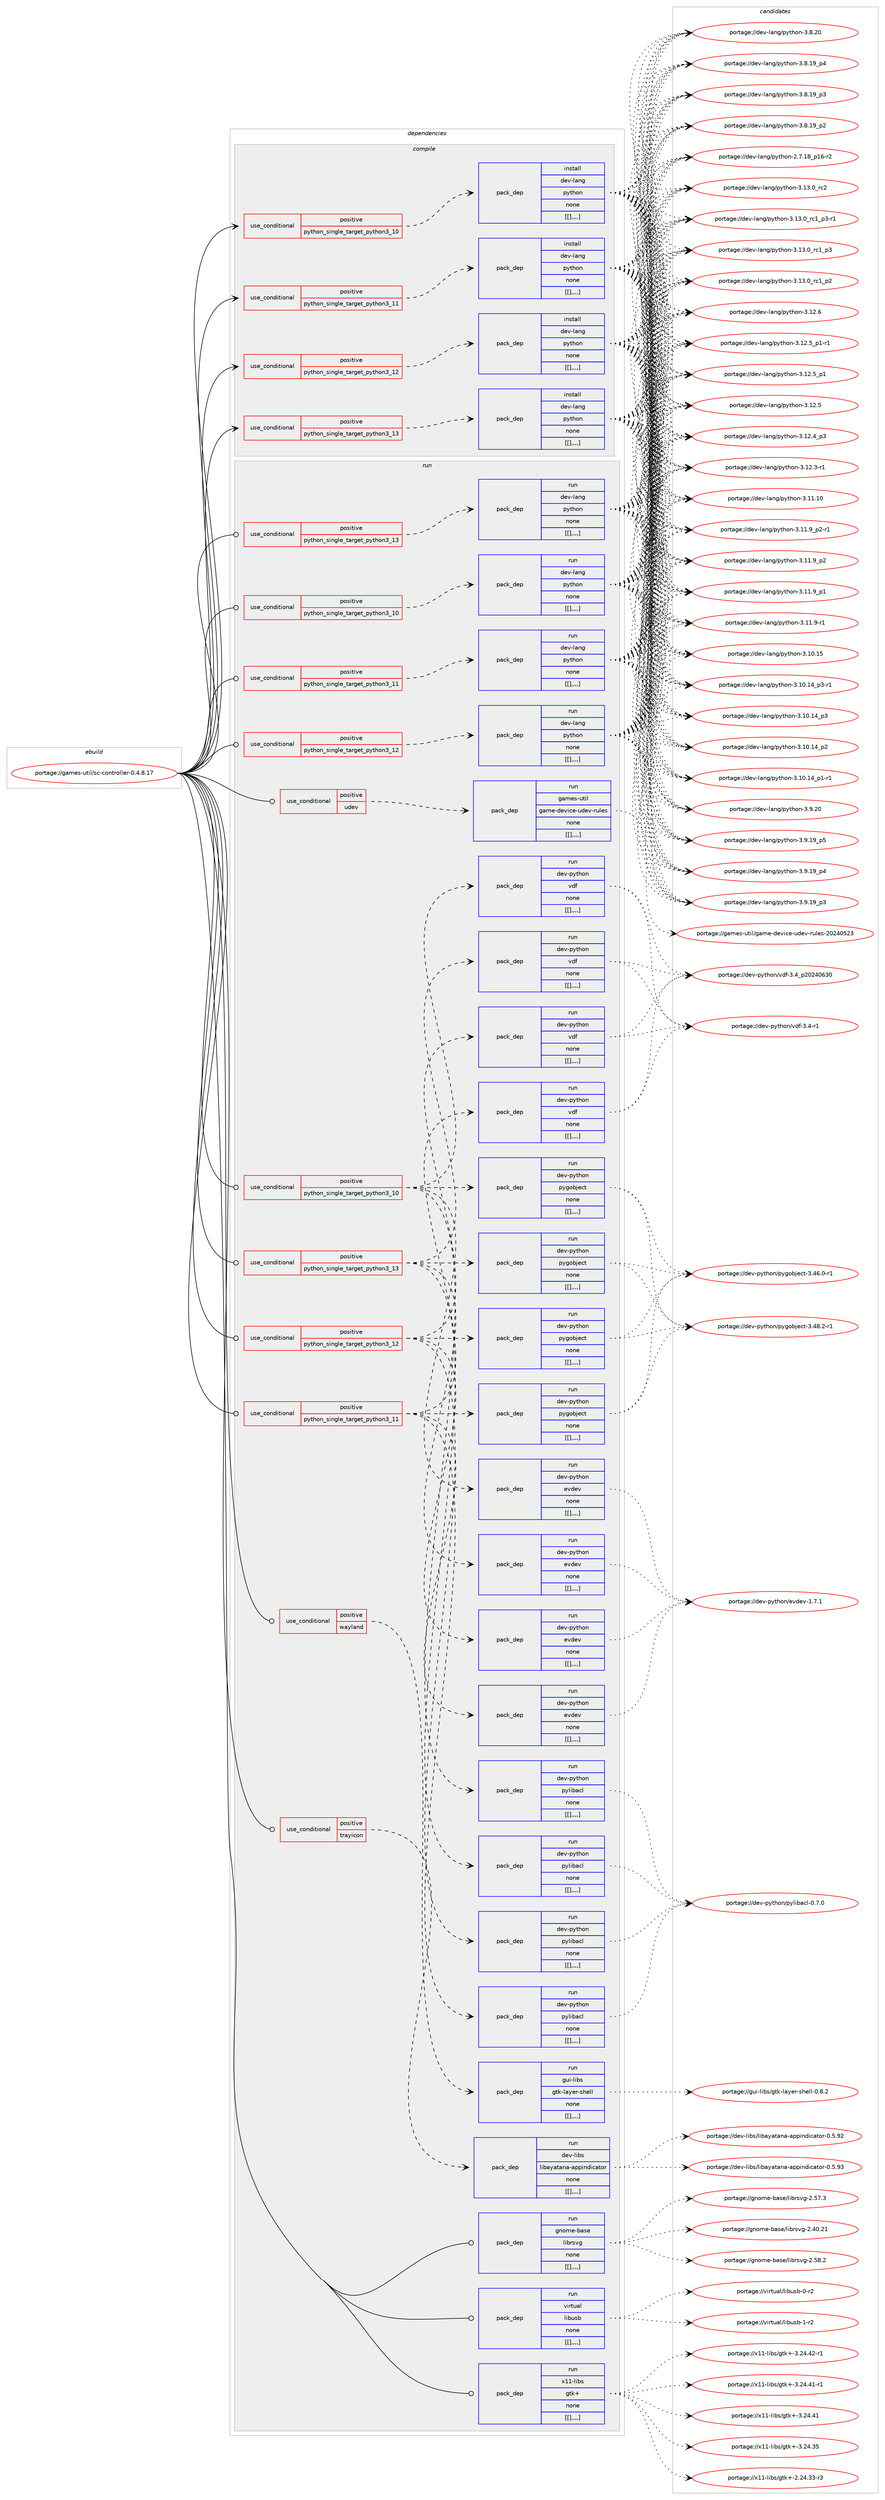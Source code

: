 digraph prolog {

# *************
# Graph options
# *************

newrank=true;
concentrate=true;
compound=true;
graph [rankdir=LR,fontname=Helvetica,fontsize=10,ranksep=1.5];#, ranksep=2.5, nodesep=0.2];
edge  [arrowhead=vee];
node  [fontname=Helvetica,fontsize=10];

# **********
# The ebuild
# **********

subgraph cluster_leftcol {
color=gray;
label=<<i>ebuild</i>>;
id [label="portage://games-util/sc-controller-0.4.8.17", color=red, width=4, href="../games-util/sc-controller-0.4.8.17.svg"];
}

# ****************
# The dependencies
# ****************

subgraph cluster_midcol {
color=gray;
label=<<i>dependencies</i>>;
subgraph cluster_compile {
fillcolor="#eeeeee";
style=filled;
label=<<i>compile</i>>;
subgraph cond66876 {
dependency239982 [label=<<TABLE BORDER="0" CELLBORDER="1" CELLSPACING="0" CELLPADDING="4"><TR><TD ROWSPAN="3" CELLPADDING="10">use_conditional</TD></TR><TR><TD>positive</TD></TR><TR><TD>python_single_target_python3_10</TD></TR></TABLE>>, shape=none, color=red];
subgraph pack171595 {
dependency239983 [label=<<TABLE BORDER="0" CELLBORDER="1" CELLSPACING="0" CELLPADDING="4" WIDTH="220"><TR><TD ROWSPAN="6" CELLPADDING="30">pack_dep</TD></TR><TR><TD WIDTH="110">install</TD></TR><TR><TD>dev-lang</TD></TR><TR><TD>python</TD></TR><TR><TD>none</TD></TR><TR><TD>[[],,,,]</TD></TR></TABLE>>, shape=none, color=blue];
}
dependency239982:e -> dependency239983:w [weight=20,style="dashed",arrowhead="vee"];
}
id:e -> dependency239982:w [weight=20,style="solid",arrowhead="vee"];
subgraph cond66877 {
dependency239984 [label=<<TABLE BORDER="0" CELLBORDER="1" CELLSPACING="0" CELLPADDING="4"><TR><TD ROWSPAN="3" CELLPADDING="10">use_conditional</TD></TR><TR><TD>positive</TD></TR><TR><TD>python_single_target_python3_11</TD></TR></TABLE>>, shape=none, color=red];
subgraph pack171596 {
dependency239985 [label=<<TABLE BORDER="0" CELLBORDER="1" CELLSPACING="0" CELLPADDING="4" WIDTH="220"><TR><TD ROWSPAN="6" CELLPADDING="30">pack_dep</TD></TR><TR><TD WIDTH="110">install</TD></TR><TR><TD>dev-lang</TD></TR><TR><TD>python</TD></TR><TR><TD>none</TD></TR><TR><TD>[[],,,,]</TD></TR></TABLE>>, shape=none, color=blue];
}
dependency239984:e -> dependency239985:w [weight=20,style="dashed",arrowhead="vee"];
}
id:e -> dependency239984:w [weight=20,style="solid",arrowhead="vee"];
subgraph cond66878 {
dependency239986 [label=<<TABLE BORDER="0" CELLBORDER="1" CELLSPACING="0" CELLPADDING="4"><TR><TD ROWSPAN="3" CELLPADDING="10">use_conditional</TD></TR><TR><TD>positive</TD></TR><TR><TD>python_single_target_python3_12</TD></TR></TABLE>>, shape=none, color=red];
subgraph pack171597 {
dependency239987 [label=<<TABLE BORDER="0" CELLBORDER="1" CELLSPACING="0" CELLPADDING="4" WIDTH="220"><TR><TD ROWSPAN="6" CELLPADDING="30">pack_dep</TD></TR><TR><TD WIDTH="110">install</TD></TR><TR><TD>dev-lang</TD></TR><TR><TD>python</TD></TR><TR><TD>none</TD></TR><TR><TD>[[],,,,]</TD></TR></TABLE>>, shape=none, color=blue];
}
dependency239986:e -> dependency239987:w [weight=20,style="dashed",arrowhead="vee"];
}
id:e -> dependency239986:w [weight=20,style="solid",arrowhead="vee"];
subgraph cond66879 {
dependency239988 [label=<<TABLE BORDER="0" CELLBORDER="1" CELLSPACING="0" CELLPADDING="4"><TR><TD ROWSPAN="3" CELLPADDING="10">use_conditional</TD></TR><TR><TD>positive</TD></TR><TR><TD>python_single_target_python3_13</TD></TR></TABLE>>, shape=none, color=red];
subgraph pack171598 {
dependency239989 [label=<<TABLE BORDER="0" CELLBORDER="1" CELLSPACING="0" CELLPADDING="4" WIDTH="220"><TR><TD ROWSPAN="6" CELLPADDING="30">pack_dep</TD></TR><TR><TD WIDTH="110">install</TD></TR><TR><TD>dev-lang</TD></TR><TR><TD>python</TD></TR><TR><TD>none</TD></TR><TR><TD>[[],,,,]</TD></TR></TABLE>>, shape=none, color=blue];
}
dependency239988:e -> dependency239989:w [weight=20,style="dashed",arrowhead="vee"];
}
id:e -> dependency239988:w [weight=20,style="solid",arrowhead="vee"];
}
subgraph cluster_compileandrun {
fillcolor="#eeeeee";
style=filled;
label=<<i>compile and run</i>>;
}
subgraph cluster_run {
fillcolor="#eeeeee";
style=filled;
label=<<i>run</i>>;
subgraph cond66880 {
dependency239990 [label=<<TABLE BORDER="0" CELLBORDER="1" CELLSPACING="0" CELLPADDING="4"><TR><TD ROWSPAN="3" CELLPADDING="10">use_conditional</TD></TR><TR><TD>positive</TD></TR><TR><TD>python_single_target_python3_10</TD></TR></TABLE>>, shape=none, color=red];
subgraph pack171599 {
dependency239991 [label=<<TABLE BORDER="0" CELLBORDER="1" CELLSPACING="0" CELLPADDING="4" WIDTH="220"><TR><TD ROWSPAN="6" CELLPADDING="30">pack_dep</TD></TR><TR><TD WIDTH="110">run</TD></TR><TR><TD>dev-lang</TD></TR><TR><TD>python</TD></TR><TR><TD>none</TD></TR><TR><TD>[[],,,,]</TD></TR></TABLE>>, shape=none, color=blue];
}
dependency239990:e -> dependency239991:w [weight=20,style="dashed",arrowhead="vee"];
}
id:e -> dependency239990:w [weight=20,style="solid",arrowhead="odot"];
subgraph cond66881 {
dependency239992 [label=<<TABLE BORDER="0" CELLBORDER="1" CELLSPACING="0" CELLPADDING="4"><TR><TD ROWSPAN="3" CELLPADDING="10">use_conditional</TD></TR><TR><TD>positive</TD></TR><TR><TD>python_single_target_python3_10</TD></TR></TABLE>>, shape=none, color=red];
subgraph pack171600 {
dependency239993 [label=<<TABLE BORDER="0" CELLBORDER="1" CELLSPACING="0" CELLPADDING="4" WIDTH="220"><TR><TD ROWSPAN="6" CELLPADDING="30">pack_dep</TD></TR><TR><TD WIDTH="110">run</TD></TR><TR><TD>dev-python</TD></TR><TR><TD>evdev</TD></TR><TR><TD>none</TD></TR><TR><TD>[[],,,,]</TD></TR></TABLE>>, shape=none, color=blue];
}
dependency239992:e -> dependency239993:w [weight=20,style="dashed",arrowhead="vee"];
subgraph pack171601 {
dependency239994 [label=<<TABLE BORDER="0" CELLBORDER="1" CELLSPACING="0" CELLPADDING="4" WIDTH="220"><TR><TD ROWSPAN="6" CELLPADDING="30">pack_dep</TD></TR><TR><TD WIDTH="110">run</TD></TR><TR><TD>dev-python</TD></TR><TR><TD>pygobject</TD></TR><TR><TD>none</TD></TR><TR><TD>[[],,,,]</TD></TR></TABLE>>, shape=none, color=blue];
}
dependency239992:e -> dependency239994:w [weight=20,style="dashed",arrowhead="vee"];
subgraph pack171602 {
dependency239995 [label=<<TABLE BORDER="0" CELLBORDER="1" CELLSPACING="0" CELLPADDING="4" WIDTH="220"><TR><TD ROWSPAN="6" CELLPADDING="30">pack_dep</TD></TR><TR><TD WIDTH="110">run</TD></TR><TR><TD>dev-python</TD></TR><TR><TD>pylibacl</TD></TR><TR><TD>none</TD></TR><TR><TD>[[],,,,]</TD></TR></TABLE>>, shape=none, color=blue];
}
dependency239992:e -> dependency239995:w [weight=20,style="dashed",arrowhead="vee"];
subgraph pack171603 {
dependency239996 [label=<<TABLE BORDER="0" CELLBORDER="1" CELLSPACING="0" CELLPADDING="4" WIDTH="220"><TR><TD ROWSPAN="6" CELLPADDING="30">pack_dep</TD></TR><TR><TD WIDTH="110">run</TD></TR><TR><TD>dev-python</TD></TR><TR><TD>vdf</TD></TR><TR><TD>none</TD></TR><TR><TD>[[],,,,]</TD></TR></TABLE>>, shape=none, color=blue];
}
dependency239992:e -> dependency239996:w [weight=20,style="dashed",arrowhead="vee"];
}
id:e -> dependency239992:w [weight=20,style="solid",arrowhead="odot"];
subgraph cond66882 {
dependency239997 [label=<<TABLE BORDER="0" CELLBORDER="1" CELLSPACING="0" CELLPADDING="4"><TR><TD ROWSPAN="3" CELLPADDING="10">use_conditional</TD></TR><TR><TD>positive</TD></TR><TR><TD>python_single_target_python3_11</TD></TR></TABLE>>, shape=none, color=red];
subgraph pack171604 {
dependency239998 [label=<<TABLE BORDER="0" CELLBORDER="1" CELLSPACING="0" CELLPADDING="4" WIDTH="220"><TR><TD ROWSPAN="6" CELLPADDING="30">pack_dep</TD></TR><TR><TD WIDTH="110">run</TD></TR><TR><TD>dev-lang</TD></TR><TR><TD>python</TD></TR><TR><TD>none</TD></TR><TR><TD>[[],,,,]</TD></TR></TABLE>>, shape=none, color=blue];
}
dependency239997:e -> dependency239998:w [weight=20,style="dashed",arrowhead="vee"];
}
id:e -> dependency239997:w [weight=20,style="solid",arrowhead="odot"];
subgraph cond66883 {
dependency239999 [label=<<TABLE BORDER="0" CELLBORDER="1" CELLSPACING="0" CELLPADDING="4"><TR><TD ROWSPAN="3" CELLPADDING="10">use_conditional</TD></TR><TR><TD>positive</TD></TR><TR><TD>python_single_target_python3_11</TD></TR></TABLE>>, shape=none, color=red];
subgraph pack171605 {
dependency240000 [label=<<TABLE BORDER="0" CELLBORDER="1" CELLSPACING="0" CELLPADDING="4" WIDTH="220"><TR><TD ROWSPAN="6" CELLPADDING="30">pack_dep</TD></TR><TR><TD WIDTH="110">run</TD></TR><TR><TD>dev-python</TD></TR><TR><TD>evdev</TD></TR><TR><TD>none</TD></TR><TR><TD>[[],,,,]</TD></TR></TABLE>>, shape=none, color=blue];
}
dependency239999:e -> dependency240000:w [weight=20,style="dashed",arrowhead="vee"];
subgraph pack171606 {
dependency240001 [label=<<TABLE BORDER="0" CELLBORDER="1" CELLSPACING="0" CELLPADDING="4" WIDTH="220"><TR><TD ROWSPAN="6" CELLPADDING="30">pack_dep</TD></TR><TR><TD WIDTH="110">run</TD></TR><TR><TD>dev-python</TD></TR><TR><TD>pygobject</TD></TR><TR><TD>none</TD></TR><TR><TD>[[],,,,]</TD></TR></TABLE>>, shape=none, color=blue];
}
dependency239999:e -> dependency240001:w [weight=20,style="dashed",arrowhead="vee"];
subgraph pack171607 {
dependency240002 [label=<<TABLE BORDER="0" CELLBORDER="1" CELLSPACING="0" CELLPADDING="4" WIDTH="220"><TR><TD ROWSPAN="6" CELLPADDING="30">pack_dep</TD></TR><TR><TD WIDTH="110">run</TD></TR><TR><TD>dev-python</TD></TR><TR><TD>pylibacl</TD></TR><TR><TD>none</TD></TR><TR><TD>[[],,,,]</TD></TR></TABLE>>, shape=none, color=blue];
}
dependency239999:e -> dependency240002:w [weight=20,style="dashed",arrowhead="vee"];
subgraph pack171608 {
dependency240003 [label=<<TABLE BORDER="0" CELLBORDER="1" CELLSPACING="0" CELLPADDING="4" WIDTH="220"><TR><TD ROWSPAN="6" CELLPADDING="30">pack_dep</TD></TR><TR><TD WIDTH="110">run</TD></TR><TR><TD>dev-python</TD></TR><TR><TD>vdf</TD></TR><TR><TD>none</TD></TR><TR><TD>[[],,,,]</TD></TR></TABLE>>, shape=none, color=blue];
}
dependency239999:e -> dependency240003:w [weight=20,style="dashed",arrowhead="vee"];
}
id:e -> dependency239999:w [weight=20,style="solid",arrowhead="odot"];
subgraph cond66884 {
dependency240004 [label=<<TABLE BORDER="0" CELLBORDER="1" CELLSPACING="0" CELLPADDING="4"><TR><TD ROWSPAN="3" CELLPADDING="10">use_conditional</TD></TR><TR><TD>positive</TD></TR><TR><TD>python_single_target_python3_12</TD></TR></TABLE>>, shape=none, color=red];
subgraph pack171609 {
dependency240005 [label=<<TABLE BORDER="0" CELLBORDER="1" CELLSPACING="0" CELLPADDING="4" WIDTH="220"><TR><TD ROWSPAN="6" CELLPADDING="30">pack_dep</TD></TR><TR><TD WIDTH="110">run</TD></TR><TR><TD>dev-lang</TD></TR><TR><TD>python</TD></TR><TR><TD>none</TD></TR><TR><TD>[[],,,,]</TD></TR></TABLE>>, shape=none, color=blue];
}
dependency240004:e -> dependency240005:w [weight=20,style="dashed",arrowhead="vee"];
}
id:e -> dependency240004:w [weight=20,style="solid",arrowhead="odot"];
subgraph cond66885 {
dependency240006 [label=<<TABLE BORDER="0" CELLBORDER="1" CELLSPACING="0" CELLPADDING="4"><TR><TD ROWSPAN="3" CELLPADDING="10">use_conditional</TD></TR><TR><TD>positive</TD></TR><TR><TD>python_single_target_python3_12</TD></TR></TABLE>>, shape=none, color=red];
subgraph pack171610 {
dependency240007 [label=<<TABLE BORDER="0" CELLBORDER="1" CELLSPACING="0" CELLPADDING="4" WIDTH="220"><TR><TD ROWSPAN="6" CELLPADDING="30">pack_dep</TD></TR><TR><TD WIDTH="110">run</TD></TR><TR><TD>dev-python</TD></TR><TR><TD>evdev</TD></TR><TR><TD>none</TD></TR><TR><TD>[[],,,,]</TD></TR></TABLE>>, shape=none, color=blue];
}
dependency240006:e -> dependency240007:w [weight=20,style="dashed",arrowhead="vee"];
subgraph pack171611 {
dependency240008 [label=<<TABLE BORDER="0" CELLBORDER="1" CELLSPACING="0" CELLPADDING="4" WIDTH="220"><TR><TD ROWSPAN="6" CELLPADDING="30">pack_dep</TD></TR><TR><TD WIDTH="110">run</TD></TR><TR><TD>dev-python</TD></TR><TR><TD>pygobject</TD></TR><TR><TD>none</TD></TR><TR><TD>[[],,,,]</TD></TR></TABLE>>, shape=none, color=blue];
}
dependency240006:e -> dependency240008:w [weight=20,style="dashed",arrowhead="vee"];
subgraph pack171612 {
dependency240009 [label=<<TABLE BORDER="0" CELLBORDER="1" CELLSPACING="0" CELLPADDING="4" WIDTH="220"><TR><TD ROWSPAN="6" CELLPADDING="30">pack_dep</TD></TR><TR><TD WIDTH="110">run</TD></TR><TR><TD>dev-python</TD></TR><TR><TD>pylibacl</TD></TR><TR><TD>none</TD></TR><TR><TD>[[],,,,]</TD></TR></TABLE>>, shape=none, color=blue];
}
dependency240006:e -> dependency240009:w [weight=20,style="dashed",arrowhead="vee"];
subgraph pack171613 {
dependency240010 [label=<<TABLE BORDER="0" CELLBORDER="1" CELLSPACING="0" CELLPADDING="4" WIDTH="220"><TR><TD ROWSPAN="6" CELLPADDING="30">pack_dep</TD></TR><TR><TD WIDTH="110">run</TD></TR><TR><TD>dev-python</TD></TR><TR><TD>vdf</TD></TR><TR><TD>none</TD></TR><TR><TD>[[],,,,]</TD></TR></TABLE>>, shape=none, color=blue];
}
dependency240006:e -> dependency240010:w [weight=20,style="dashed",arrowhead="vee"];
}
id:e -> dependency240006:w [weight=20,style="solid",arrowhead="odot"];
subgraph cond66886 {
dependency240011 [label=<<TABLE BORDER="0" CELLBORDER="1" CELLSPACING="0" CELLPADDING="4"><TR><TD ROWSPAN="3" CELLPADDING="10">use_conditional</TD></TR><TR><TD>positive</TD></TR><TR><TD>python_single_target_python3_13</TD></TR></TABLE>>, shape=none, color=red];
subgraph pack171614 {
dependency240012 [label=<<TABLE BORDER="0" CELLBORDER="1" CELLSPACING="0" CELLPADDING="4" WIDTH="220"><TR><TD ROWSPAN="6" CELLPADDING="30">pack_dep</TD></TR><TR><TD WIDTH="110">run</TD></TR><TR><TD>dev-lang</TD></TR><TR><TD>python</TD></TR><TR><TD>none</TD></TR><TR><TD>[[],,,,]</TD></TR></TABLE>>, shape=none, color=blue];
}
dependency240011:e -> dependency240012:w [weight=20,style="dashed",arrowhead="vee"];
}
id:e -> dependency240011:w [weight=20,style="solid",arrowhead="odot"];
subgraph cond66887 {
dependency240013 [label=<<TABLE BORDER="0" CELLBORDER="1" CELLSPACING="0" CELLPADDING="4"><TR><TD ROWSPAN="3" CELLPADDING="10">use_conditional</TD></TR><TR><TD>positive</TD></TR><TR><TD>python_single_target_python3_13</TD></TR></TABLE>>, shape=none, color=red];
subgraph pack171615 {
dependency240014 [label=<<TABLE BORDER="0" CELLBORDER="1" CELLSPACING="0" CELLPADDING="4" WIDTH="220"><TR><TD ROWSPAN="6" CELLPADDING="30">pack_dep</TD></TR><TR><TD WIDTH="110">run</TD></TR><TR><TD>dev-python</TD></TR><TR><TD>evdev</TD></TR><TR><TD>none</TD></TR><TR><TD>[[],,,,]</TD></TR></TABLE>>, shape=none, color=blue];
}
dependency240013:e -> dependency240014:w [weight=20,style="dashed",arrowhead="vee"];
subgraph pack171616 {
dependency240015 [label=<<TABLE BORDER="0" CELLBORDER="1" CELLSPACING="0" CELLPADDING="4" WIDTH="220"><TR><TD ROWSPAN="6" CELLPADDING="30">pack_dep</TD></TR><TR><TD WIDTH="110">run</TD></TR><TR><TD>dev-python</TD></TR><TR><TD>pygobject</TD></TR><TR><TD>none</TD></TR><TR><TD>[[],,,,]</TD></TR></TABLE>>, shape=none, color=blue];
}
dependency240013:e -> dependency240015:w [weight=20,style="dashed",arrowhead="vee"];
subgraph pack171617 {
dependency240016 [label=<<TABLE BORDER="0" CELLBORDER="1" CELLSPACING="0" CELLPADDING="4" WIDTH="220"><TR><TD ROWSPAN="6" CELLPADDING="30">pack_dep</TD></TR><TR><TD WIDTH="110">run</TD></TR><TR><TD>dev-python</TD></TR><TR><TD>pylibacl</TD></TR><TR><TD>none</TD></TR><TR><TD>[[],,,,]</TD></TR></TABLE>>, shape=none, color=blue];
}
dependency240013:e -> dependency240016:w [weight=20,style="dashed",arrowhead="vee"];
subgraph pack171618 {
dependency240017 [label=<<TABLE BORDER="0" CELLBORDER="1" CELLSPACING="0" CELLPADDING="4" WIDTH="220"><TR><TD ROWSPAN="6" CELLPADDING="30">pack_dep</TD></TR><TR><TD WIDTH="110">run</TD></TR><TR><TD>dev-python</TD></TR><TR><TD>vdf</TD></TR><TR><TD>none</TD></TR><TR><TD>[[],,,,]</TD></TR></TABLE>>, shape=none, color=blue];
}
dependency240013:e -> dependency240017:w [weight=20,style="dashed",arrowhead="vee"];
}
id:e -> dependency240013:w [weight=20,style="solid",arrowhead="odot"];
subgraph cond66888 {
dependency240018 [label=<<TABLE BORDER="0" CELLBORDER="1" CELLSPACING="0" CELLPADDING="4"><TR><TD ROWSPAN="3" CELLPADDING="10">use_conditional</TD></TR><TR><TD>positive</TD></TR><TR><TD>trayicon</TD></TR></TABLE>>, shape=none, color=red];
subgraph pack171619 {
dependency240019 [label=<<TABLE BORDER="0" CELLBORDER="1" CELLSPACING="0" CELLPADDING="4" WIDTH="220"><TR><TD ROWSPAN="6" CELLPADDING="30">pack_dep</TD></TR><TR><TD WIDTH="110">run</TD></TR><TR><TD>dev-libs</TD></TR><TR><TD>libayatana-appindicator</TD></TR><TR><TD>none</TD></TR><TR><TD>[[],,,,]</TD></TR></TABLE>>, shape=none, color=blue];
}
dependency240018:e -> dependency240019:w [weight=20,style="dashed",arrowhead="vee"];
}
id:e -> dependency240018:w [weight=20,style="solid",arrowhead="odot"];
subgraph cond66889 {
dependency240020 [label=<<TABLE BORDER="0" CELLBORDER="1" CELLSPACING="0" CELLPADDING="4"><TR><TD ROWSPAN="3" CELLPADDING="10">use_conditional</TD></TR><TR><TD>positive</TD></TR><TR><TD>udev</TD></TR></TABLE>>, shape=none, color=red];
subgraph pack171620 {
dependency240021 [label=<<TABLE BORDER="0" CELLBORDER="1" CELLSPACING="0" CELLPADDING="4" WIDTH="220"><TR><TD ROWSPAN="6" CELLPADDING="30">pack_dep</TD></TR><TR><TD WIDTH="110">run</TD></TR><TR><TD>games-util</TD></TR><TR><TD>game-device-udev-rules</TD></TR><TR><TD>none</TD></TR><TR><TD>[[],,,,]</TD></TR></TABLE>>, shape=none, color=blue];
}
dependency240020:e -> dependency240021:w [weight=20,style="dashed",arrowhead="vee"];
}
id:e -> dependency240020:w [weight=20,style="solid",arrowhead="odot"];
subgraph cond66890 {
dependency240022 [label=<<TABLE BORDER="0" CELLBORDER="1" CELLSPACING="0" CELLPADDING="4"><TR><TD ROWSPAN="3" CELLPADDING="10">use_conditional</TD></TR><TR><TD>positive</TD></TR><TR><TD>wayland</TD></TR></TABLE>>, shape=none, color=red];
subgraph pack171621 {
dependency240023 [label=<<TABLE BORDER="0" CELLBORDER="1" CELLSPACING="0" CELLPADDING="4" WIDTH="220"><TR><TD ROWSPAN="6" CELLPADDING="30">pack_dep</TD></TR><TR><TD WIDTH="110">run</TD></TR><TR><TD>gui-libs</TD></TR><TR><TD>gtk-layer-shell</TD></TR><TR><TD>none</TD></TR><TR><TD>[[],,,,]</TD></TR></TABLE>>, shape=none, color=blue];
}
dependency240022:e -> dependency240023:w [weight=20,style="dashed",arrowhead="vee"];
}
id:e -> dependency240022:w [weight=20,style="solid",arrowhead="odot"];
subgraph pack171622 {
dependency240024 [label=<<TABLE BORDER="0" CELLBORDER="1" CELLSPACING="0" CELLPADDING="4" WIDTH="220"><TR><TD ROWSPAN="6" CELLPADDING="30">pack_dep</TD></TR><TR><TD WIDTH="110">run</TD></TR><TR><TD>gnome-base</TD></TR><TR><TD>librsvg</TD></TR><TR><TD>none</TD></TR><TR><TD>[[],,,,]</TD></TR></TABLE>>, shape=none, color=blue];
}
id:e -> dependency240024:w [weight=20,style="solid",arrowhead="odot"];
subgraph pack171623 {
dependency240025 [label=<<TABLE BORDER="0" CELLBORDER="1" CELLSPACING="0" CELLPADDING="4" WIDTH="220"><TR><TD ROWSPAN="6" CELLPADDING="30">pack_dep</TD></TR><TR><TD WIDTH="110">run</TD></TR><TR><TD>virtual</TD></TR><TR><TD>libusb</TD></TR><TR><TD>none</TD></TR><TR><TD>[[],,,,]</TD></TR></TABLE>>, shape=none, color=blue];
}
id:e -> dependency240025:w [weight=20,style="solid",arrowhead="odot"];
subgraph pack171624 {
dependency240026 [label=<<TABLE BORDER="0" CELLBORDER="1" CELLSPACING="0" CELLPADDING="4" WIDTH="220"><TR><TD ROWSPAN="6" CELLPADDING="30">pack_dep</TD></TR><TR><TD WIDTH="110">run</TD></TR><TR><TD>x11-libs</TD></TR><TR><TD>gtk+</TD></TR><TR><TD>none</TD></TR><TR><TD>[[],,,,]</TD></TR></TABLE>>, shape=none, color=blue];
}
id:e -> dependency240026:w [weight=20,style="solid",arrowhead="odot"];
}
}

# **************
# The candidates
# **************

subgraph cluster_choices {
rank=same;
color=gray;
label=<<i>candidates</i>>;

subgraph choice171595 {
color=black;
nodesep=1;
choice10010111845108971101034711212111610411111045514649514648951149950 [label="portage://dev-lang/python-3.13.0_rc2", color=red, width=4,href="../dev-lang/python-3.13.0_rc2.svg"];
choice1001011184510897110103471121211161041111104551464951464895114994995112514511449 [label="portage://dev-lang/python-3.13.0_rc1_p3-r1", color=red, width=4,href="../dev-lang/python-3.13.0_rc1_p3-r1.svg"];
choice100101118451089711010347112121116104111110455146495146489511499499511251 [label="portage://dev-lang/python-3.13.0_rc1_p3", color=red, width=4,href="../dev-lang/python-3.13.0_rc1_p3.svg"];
choice100101118451089711010347112121116104111110455146495146489511499499511250 [label="portage://dev-lang/python-3.13.0_rc1_p2", color=red, width=4,href="../dev-lang/python-3.13.0_rc1_p2.svg"];
choice10010111845108971101034711212111610411111045514649504654 [label="portage://dev-lang/python-3.12.6", color=red, width=4,href="../dev-lang/python-3.12.6.svg"];
choice1001011184510897110103471121211161041111104551464950465395112494511449 [label="portage://dev-lang/python-3.12.5_p1-r1", color=red, width=4,href="../dev-lang/python-3.12.5_p1-r1.svg"];
choice100101118451089711010347112121116104111110455146495046539511249 [label="portage://dev-lang/python-3.12.5_p1", color=red, width=4,href="../dev-lang/python-3.12.5_p1.svg"];
choice10010111845108971101034711212111610411111045514649504653 [label="portage://dev-lang/python-3.12.5", color=red, width=4,href="../dev-lang/python-3.12.5.svg"];
choice100101118451089711010347112121116104111110455146495046529511251 [label="portage://dev-lang/python-3.12.4_p3", color=red, width=4,href="../dev-lang/python-3.12.4_p3.svg"];
choice100101118451089711010347112121116104111110455146495046514511449 [label="portage://dev-lang/python-3.12.3-r1", color=red, width=4,href="../dev-lang/python-3.12.3-r1.svg"];
choice1001011184510897110103471121211161041111104551464949464948 [label="portage://dev-lang/python-3.11.10", color=red, width=4,href="../dev-lang/python-3.11.10.svg"];
choice1001011184510897110103471121211161041111104551464949465795112504511449 [label="portage://dev-lang/python-3.11.9_p2-r1", color=red, width=4,href="../dev-lang/python-3.11.9_p2-r1.svg"];
choice100101118451089711010347112121116104111110455146494946579511250 [label="portage://dev-lang/python-3.11.9_p2", color=red, width=4,href="../dev-lang/python-3.11.9_p2.svg"];
choice100101118451089711010347112121116104111110455146494946579511249 [label="portage://dev-lang/python-3.11.9_p1", color=red, width=4,href="../dev-lang/python-3.11.9_p1.svg"];
choice100101118451089711010347112121116104111110455146494946574511449 [label="portage://dev-lang/python-3.11.9-r1", color=red, width=4,href="../dev-lang/python-3.11.9-r1.svg"];
choice1001011184510897110103471121211161041111104551464948464953 [label="portage://dev-lang/python-3.10.15", color=red, width=4,href="../dev-lang/python-3.10.15.svg"];
choice100101118451089711010347112121116104111110455146494846495295112514511449 [label="portage://dev-lang/python-3.10.14_p3-r1", color=red, width=4,href="../dev-lang/python-3.10.14_p3-r1.svg"];
choice10010111845108971101034711212111610411111045514649484649529511251 [label="portage://dev-lang/python-3.10.14_p3", color=red, width=4,href="../dev-lang/python-3.10.14_p3.svg"];
choice10010111845108971101034711212111610411111045514649484649529511250 [label="portage://dev-lang/python-3.10.14_p2", color=red, width=4,href="../dev-lang/python-3.10.14_p2.svg"];
choice100101118451089711010347112121116104111110455146494846495295112494511449 [label="portage://dev-lang/python-3.10.14_p1-r1", color=red, width=4,href="../dev-lang/python-3.10.14_p1-r1.svg"];
choice10010111845108971101034711212111610411111045514657465048 [label="portage://dev-lang/python-3.9.20", color=red, width=4,href="../dev-lang/python-3.9.20.svg"];
choice100101118451089711010347112121116104111110455146574649579511253 [label="portage://dev-lang/python-3.9.19_p5", color=red, width=4,href="../dev-lang/python-3.9.19_p5.svg"];
choice100101118451089711010347112121116104111110455146574649579511252 [label="portage://dev-lang/python-3.9.19_p4", color=red, width=4,href="../dev-lang/python-3.9.19_p4.svg"];
choice100101118451089711010347112121116104111110455146574649579511251 [label="portage://dev-lang/python-3.9.19_p3", color=red, width=4,href="../dev-lang/python-3.9.19_p3.svg"];
choice10010111845108971101034711212111610411111045514656465048 [label="portage://dev-lang/python-3.8.20", color=red, width=4,href="../dev-lang/python-3.8.20.svg"];
choice100101118451089711010347112121116104111110455146564649579511252 [label="portage://dev-lang/python-3.8.19_p4", color=red, width=4,href="../dev-lang/python-3.8.19_p4.svg"];
choice100101118451089711010347112121116104111110455146564649579511251 [label="portage://dev-lang/python-3.8.19_p3", color=red, width=4,href="../dev-lang/python-3.8.19_p3.svg"];
choice100101118451089711010347112121116104111110455146564649579511250 [label="portage://dev-lang/python-3.8.19_p2", color=red, width=4,href="../dev-lang/python-3.8.19_p2.svg"];
choice100101118451089711010347112121116104111110455046554649569511249544511450 [label="portage://dev-lang/python-2.7.18_p16-r2", color=red, width=4,href="../dev-lang/python-2.7.18_p16-r2.svg"];
dependency239983:e -> choice10010111845108971101034711212111610411111045514649514648951149950:w [style=dotted,weight="100"];
dependency239983:e -> choice1001011184510897110103471121211161041111104551464951464895114994995112514511449:w [style=dotted,weight="100"];
dependency239983:e -> choice100101118451089711010347112121116104111110455146495146489511499499511251:w [style=dotted,weight="100"];
dependency239983:e -> choice100101118451089711010347112121116104111110455146495146489511499499511250:w [style=dotted,weight="100"];
dependency239983:e -> choice10010111845108971101034711212111610411111045514649504654:w [style=dotted,weight="100"];
dependency239983:e -> choice1001011184510897110103471121211161041111104551464950465395112494511449:w [style=dotted,weight="100"];
dependency239983:e -> choice100101118451089711010347112121116104111110455146495046539511249:w [style=dotted,weight="100"];
dependency239983:e -> choice10010111845108971101034711212111610411111045514649504653:w [style=dotted,weight="100"];
dependency239983:e -> choice100101118451089711010347112121116104111110455146495046529511251:w [style=dotted,weight="100"];
dependency239983:e -> choice100101118451089711010347112121116104111110455146495046514511449:w [style=dotted,weight="100"];
dependency239983:e -> choice1001011184510897110103471121211161041111104551464949464948:w [style=dotted,weight="100"];
dependency239983:e -> choice1001011184510897110103471121211161041111104551464949465795112504511449:w [style=dotted,weight="100"];
dependency239983:e -> choice100101118451089711010347112121116104111110455146494946579511250:w [style=dotted,weight="100"];
dependency239983:e -> choice100101118451089711010347112121116104111110455146494946579511249:w [style=dotted,weight="100"];
dependency239983:e -> choice100101118451089711010347112121116104111110455146494946574511449:w [style=dotted,weight="100"];
dependency239983:e -> choice1001011184510897110103471121211161041111104551464948464953:w [style=dotted,weight="100"];
dependency239983:e -> choice100101118451089711010347112121116104111110455146494846495295112514511449:w [style=dotted,weight="100"];
dependency239983:e -> choice10010111845108971101034711212111610411111045514649484649529511251:w [style=dotted,weight="100"];
dependency239983:e -> choice10010111845108971101034711212111610411111045514649484649529511250:w [style=dotted,weight="100"];
dependency239983:e -> choice100101118451089711010347112121116104111110455146494846495295112494511449:w [style=dotted,weight="100"];
dependency239983:e -> choice10010111845108971101034711212111610411111045514657465048:w [style=dotted,weight="100"];
dependency239983:e -> choice100101118451089711010347112121116104111110455146574649579511253:w [style=dotted,weight="100"];
dependency239983:e -> choice100101118451089711010347112121116104111110455146574649579511252:w [style=dotted,weight="100"];
dependency239983:e -> choice100101118451089711010347112121116104111110455146574649579511251:w [style=dotted,weight="100"];
dependency239983:e -> choice10010111845108971101034711212111610411111045514656465048:w [style=dotted,weight="100"];
dependency239983:e -> choice100101118451089711010347112121116104111110455146564649579511252:w [style=dotted,weight="100"];
dependency239983:e -> choice100101118451089711010347112121116104111110455146564649579511251:w [style=dotted,weight="100"];
dependency239983:e -> choice100101118451089711010347112121116104111110455146564649579511250:w [style=dotted,weight="100"];
dependency239983:e -> choice100101118451089711010347112121116104111110455046554649569511249544511450:w [style=dotted,weight="100"];
}
subgraph choice171596 {
color=black;
nodesep=1;
choice10010111845108971101034711212111610411111045514649514648951149950 [label="portage://dev-lang/python-3.13.0_rc2", color=red, width=4,href="../dev-lang/python-3.13.0_rc2.svg"];
choice1001011184510897110103471121211161041111104551464951464895114994995112514511449 [label="portage://dev-lang/python-3.13.0_rc1_p3-r1", color=red, width=4,href="../dev-lang/python-3.13.0_rc1_p3-r1.svg"];
choice100101118451089711010347112121116104111110455146495146489511499499511251 [label="portage://dev-lang/python-3.13.0_rc1_p3", color=red, width=4,href="../dev-lang/python-3.13.0_rc1_p3.svg"];
choice100101118451089711010347112121116104111110455146495146489511499499511250 [label="portage://dev-lang/python-3.13.0_rc1_p2", color=red, width=4,href="../dev-lang/python-3.13.0_rc1_p2.svg"];
choice10010111845108971101034711212111610411111045514649504654 [label="portage://dev-lang/python-3.12.6", color=red, width=4,href="../dev-lang/python-3.12.6.svg"];
choice1001011184510897110103471121211161041111104551464950465395112494511449 [label="portage://dev-lang/python-3.12.5_p1-r1", color=red, width=4,href="../dev-lang/python-3.12.5_p1-r1.svg"];
choice100101118451089711010347112121116104111110455146495046539511249 [label="portage://dev-lang/python-3.12.5_p1", color=red, width=4,href="../dev-lang/python-3.12.5_p1.svg"];
choice10010111845108971101034711212111610411111045514649504653 [label="portage://dev-lang/python-3.12.5", color=red, width=4,href="../dev-lang/python-3.12.5.svg"];
choice100101118451089711010347112121116104111110455146495046529511251 [label="portage://dev-lang/python-3.12.4_p3", color=red, width=4,href="../dev-lang/python-3.12.4_p3.svg"];
choice100101118451089711010347112121116104111110455146495046514511449 [label="portage://dev-lang/python-3.12.3-r1", color=red, width=4,href="../dev-lang/python-3.12.3-r1.svg"];
choice1001011184510897110103471121211161041111104551464949464948 [label="portage://dev-lang/python-3.11.10", color=red, width=4,href="../dev-lang/python-3.11.10.svg"];
choice1001011184510897110103471121211161041111104551464949465795112504511449 [label="portage://dev-lang/python-3.11.9_p2-r1", color=red, width=4,href="../dev-lang/python-3.11.9_p2-r1.svg"];
choice100101118451089711010347112121116104111110455146494946579511250 [label="portage://dev-lang/python-3.11.9_p2", color=red, width=4,href="../dev-lang/python-3.11.9_p2.svg"];
choice100101118451089711010347112121116104111110455146494946579511249 [label="portage://dev-lang/python-3.11.9_p1", color=red, width=4,href="../dev-lang/python-3.11.9_p1.svg"];
choice100101118451089711010347112121116104111110455146494946574511449 [label="portage://dev-lang/python-3.11.9-r1", color=red, width=4,href="../dev-lang/python-3.11.9-r1.svg"];
choice1001011184510897110103471121211161041111104551464948464953 [label="portage://dev-lang/python-3.10.15", color=red, width=4,href="../dev-lang/python-3.10.15.svg"];
choice100101118451089711010347112121116104111110455146494846495295112514511449 [label="portage://dev-lang/python-3.10.14_p3-r1", color=red, width=4,href="../dev-lang/python-3.10.14_p3-r1.svg"];
choice10010111845108971101034711212111610411111045514649484649529511251 [label="portage://dev-lang/python-3.10.14_p3", color=red, width=4,href="../dev-lang/python-3.10.14_p3.svg"];
choice10010111845108971101034711212111610411111045514649484649529511250 [label="portage://dev-lang/python-3.10.14_p2", color=red, width=4,href="../dev-lang/python-3.10.14_p2.svg"];
choice100101118451089711010347112121116104111110455146494846495295112494511449 [label="portage://dev-lang/python-3.10.14_p1-r1", color=red, width=4,href="../dev-lang/python-3.10.14_p1-r1.svg"];
choice10010111845108971101034711212111610411111045514657465048 [label="portage://dev-lang/python-3.9.20", color=red, width=4,href="../dev-lang/python-3.9.20.svg"];
choice100101118451089711010347112121116104111110455146574649579511253 [label="portage://dev-lang/python-3.9.19_p5", color=red, width=4,href="../dev-lang/python-3.9.19_p5.svg"];
choice100101118451089711010347112121116104111110455146574649579511252 [label="portage://dev-lang/python-3.9.19_p4", color=red, width=4,href="../dev-lang/python-3.9.19_p4.svg"];
choice100101118451089711010347112121116104111110455146574649579511251 [label="portage://dev-lang/python-3.9.19_p3", color=red, width=4,href="../dev-lang/python-3.9.19_p3.svg"];
choice10010111845108971101034711212111610411111045514656465048 [label="portage://dev-lang/python-3.8.20", color=red, width=4,href="../dev-lang/python-3.8.20.svg"];
choice100101118451089711010347112121116104111110455146564649579511252 [label="portage://dev-lang/python-3.8.19_p4", color=red, width=4,href="../dev-lang/python-3.8.19_p4.svg"];
choice100101118451089711010347112121116104111110455146564649579511251 [label="portage://dev-lang/python-3.8.19_p3", color=red, width=4,href="../dev-lang/python-3.8.19_p3.svg"];
choice100101118451089711010347112121116104111110455146564649579511250 [label="portage://dev-lang/python-3.8.19_p2", color=red, width=4,href="../dev-lang/python-3.8.19_p2.svg"];
choice100101118451089711010347112121116104111110455046554649569511249544511450 [label="portage://dev-lang/python-2.7.18_p16-r2", color=red, width=4,href="../dev-lang/python-2.7.18_p16-r2.svg"];
dependency239985:e -> choice10010111845108971101034711212111610411111045514649514648951149950:w [style=dotted,weight="100"];
dependency239985:e -> choice1001011184510897110103471121211161041111104551464951464895114994995112514511449:w [style=dotted,weight="100"];
dependency239985:e -> choice100101118451089711010347112121116104111110455146495146489511499499511251:w [style=dotted,weight="100"];
dependency239985:e -> choice100101118451089711010347112121116104111110455146495146489511499499511250:w [style=dotted,weight="100"];
dependency239985:e -> choice10010111845108971101034711212111610411111045514649504654:w [style=dotted,weight="100"];
dependency239985:e -> choice1001011184510897110103471121211161041111104551464950465395112494511449:w [style=dotted,weight="100"];
dependency239985:e -> choice100101118451089711010347112121116104111110455146495046539511249:w [style=dotted,weight="100"];
dependency239985:e -> choice10010111845108971101034711212111610411111045514649504653:w [style=dotted,weight="100"];
dependency239985:e -> choice100101118451089711010347112121116104111110455146495046529511251:w [style=dotted,weight="100"];
dependency239985:e -> choice100101118451089711010347112121116104111110455146495046514511449:w [style=dotted,weight="100"];
dependency239985:e -> choice1001011184510897110103471121211161041111104551464949464948:w [style=dotted,weight="100"];
dependency239985:e -> choice1001011184510897110103471121211161041111104551464949465795112504511449:w [style=dotted,weight="100"];
dependency239985:e -> choice100101118451089711010347112121116104111110455146494946579511250:w [style=dotted,weight="100"];
dependency239985:e -> choice100101118451089711010347112121116104111110455146494946579511249:w [style=dotted,weight="100"];
dependency239985:e -> choice100101118451089711010347112121116104111110455146494946574511449:w [style=dotted,weight="100"];
dependency239985:e -> choice1001011184510897110103471121211161041111104551464948464953:w [style=dotted,weight="100"];
dependency239985:e -> choice100101118451089711010347112121116104111110455146494846495295112514511449:w [style=dotted,weight="100"];
dependency239985:e -> choice10010111845108971101034711212111610411111045514649484649529511251:w [style=dotted,weight="100"];
dependency239985:e -> choice10010111845108971101034711212111610411111045514649484649529511250:w [style=dotted,weight="100"];
dependency239985:e -> choice100101118451089711010347112121116104111110455146494846495295112494511449:w [style=dotted,weight="100"];
dependency239985:e -> choice10010111845108971101034711212111610411111045514657465048:w [style=dotted,weight="100"];
dependency239985:e -> choice100101118451089711010347112121116104111110455146574649579511253:w [style=dotted,weight="100"];
dependency239985:e -> choice100101118451089711010347112121116104111110455146574649579511252:w [style=dotted,weight="100"];
dependency239985:e -> choice100101118451089711010347112121116104111110455146574649579511251:w [style=dotted,weight="100"];
dependency239985:e -> choice10010111845108971101034711212111610411111045514656465048:w [style=dotted,weight="100"];
dependency239985:e -> choice100101118451089711010347112121116104111110455146564649579511252:w [style=dotted,weight="100"];
dependency239985:e -> choice100101118451089711010347112121116104111110455146564649579511251:w [style=dotted,weight="100"];
dependency239985:e -> choice100101118451089711010347112121116104111110455146564649579511250:w [style=dotted,weight="100"];
dependency239985:e -> choice100101118451089711010347112121116104111110455046554649569511249544511450:w [style=dotted,weight="100"];
}
subgraph choice171597 {
color=black;
nodesep=1;
choice10010111845108971101034711212111610411111045514649514648951149950 [label="portage://dev-lang/python-3.13.0_rc2", color=red, width=4,href="../dev-lang/python-3.13.0_rc2.svg"];
choice1001011184510897110103471121211161041111104551464951464895114994995112514511449 [label="portage://dev-lang/python-3.13.0_rc1_p3-r1", color=red, width=4,href="../dev-lang/python-3.13.0_rc1_p3-r1.svg"];
choice100101118451089711010347112121116104111110455146495146489511499499511251 [label="portage://dev-lang/python-3.13.0_rc1_p3", color=red, width=4,href="../dev-lang/python-3.13.0_rc1_p3.svg"];
choice100101118451089711010347112121116104111110455146495146489511499499511250 [label="portage://dev-lang/python-3.13.0_rc1_p2", color=red, width=4,href="../dev-lang/python-3.13.0_rc1_p2.svg"];
choice10010111845108971101034711212111610411111045514649504654 [label="portage://dev-lang/python-3.12.6", color=red, width=4,href="../dev-lang/python-3.12.6.svg"];
choice1001011184510897110103471121211161041111104551464950465395112494511449 [label="portage://dev-lang/python-3.12.5_p1-r1", color=red, width=4,href="../dev-lang/python-3.12.5_p1-r1.svg"];
choice100101118451089711010347112121116104111110455146495046539511249 [label="portage://dev-lang/python-3.12.5_p1", color=red, width=4,href="../dev-lang/python-3.12.5_p1.svg"];
choice10010111845108971101034711212111610411111045514649504653 [label="portage://dev-lang/python-3.12.5", color=red, width=4,href="../dev-lang/python-3.12.5.svg"];
choice100101118451089711010347112121116104111110455146495046529511251 [label="portage://dev-lang/python-3.12.4_p3", color=red, width=4,href="../dev-lang/python-3.12.4_p3.svg"];
choice100101118451089711010347112121116104111110455146495046514511449 [label="portage://dev-lang/python-3.12.3-r1", color=red, width=4,href="../dev-lang/python-3.12.3-r1.svg"];
choice1001011184510897110103471121211161041111104551464949464948 [label="portage://dev-lang/python-3.11.10", color=red, width=4,href="../dev-lang/python-3.11.10.svg"];
choice1001011184510897110103471121211161041111104551464949465795112504511449 [label="portage://dev-lang/python-3.11.9_p2-r1", color=red, width=4,href="../dev-lang/python-3.11.9_p2-r1.svg"];
choice100101118451089711010347112121116104111110455146494946579511250 [label="portage://dev-lang/python-3.11.9_p2", color=red, width=4,href="../dev-lang/python-3.11.9_p2.svg"];
choice100101118451089711010347112121116104111110455146494946579511249 [label="portage://dev-lang/python-3.11.9_p1", color=red, width=4,href="../dev-lang/python-3.11.9_p1.svg"];
choice100101118451089711010347112121116104111110455146494946574511449 [label="portage://dev-lang/python-3.11.9-r1", color=red, width=4,href="../dev-lang/python-3.11.9-r1.svg"];
choice1001011184510897110103471121211161041111104551464948464953 [label="portage://dev-lang/python-3.10.15", color=red, width=4,href="../dev-lang/python-3.10.15.svg"];
choice100101118451089711010347112121116104111110455146494846495295112514511449 [label="portage://dev-lang/python-3.10.14_p3-r1", color=red, width=4,href="../dev-lang/python-3.10.14_p3-r1.svg"];
choice10010111845108971101034711212111610411111045514649484649529511251 [label="portage://dev-lang/python-3.10.14_p3", color=red, width=4,href="../dev-lang/python-3.10.14_p3.svg"];
choice10010111845108971101034711212111610411111045514649484649529511250 [label="portage://dev-lang/python-3.10.14_p2", color=red, width=4,href="../dev-lang/python-3.10.14_p2.svg"];
choice100101118451089711010347112121116104111110455146494846495295112494511449 [label="portage://dev-lang/python-3.10.14_p1-r1", color=red, width=4,href="../dev-lang/python-3.10.14_p1-r1.svg"];
choice10010111845108971101034711212111610411111045514657465048 [label="portage://dev-lang/python-3.9.20", color=red, width=4,href="../dev-lang/python-3.9.20.svg"];
choice100101118451089711010347112121116104111110455146574649579511253 [label="portage://dev-lang/python-3.9.19_p5", color=red, width=4,href="../dev-lang/python-3.9.19_p5.svg"];
choice100101118451089711010347112121116104111110455146574649579511252 [label="portage://dev-lang/python-3.9.19_p4", color=red, width=4,href="../dev-lang/python-3.9.19_p4.svg"];
choice100101118451089711010347112121116104111110455146574649579511251 [label="portage://dev-lang/python-3.9.19_p3", color=red, width=4,href="../dev-lang/python-3.9.19_p3.svg"];
choice10010111845108971101034711212111610411111045514656465048 [label="portage://dev-lang/python-3.8.20", color=red, width=4,href="../dev-lang/python-3.8.20.svg"];
choice100101118451089711010347112121116104111110455146564649579511252 [label="portage://dev-lang/python-3.8.19_p4", color=red, width=4,href="../dev-lang/python-3.8.19_p4.svg"];
choice100101118451089711010347112121116104111110455146564649579511251 [label="portage://dev-lang/python-3.8.19_p3", color=red, width=4,href="../dev-lang/python-3.8.19_p3.svg"];
choice100101118451089711010347112121116104111110455146564649579511250 [label="portage://dev-lang/python-3.8.19_p2", color=red, width=4,href="../dev-lang/python-3.8.19_p2.svg"];
choice100101118451089711010347112121116104111110455046554649569511249544511450 [label="portage://dev-lang/python-2.7.18_p16-r2", color=red, width=4,href="../dev-lang/python-2.7.18_p16-r2.svg"];
dependency239987:e -> choice10010111845108971101034711212111610411111045514649514648951149950:w [style=dotted,weight="100"];
dependency239987:e -> choice1001011184510897110103471121211161041111104551464951464895114994995112514511449:w [style=dotted,weight="100"];
dependency239987:e -> choice100101118451089711010347112121116104111110455146495146489511499499511251:w [style=dotted,weight="100"];
dependency239987:e -> choice100101118451089711010347112121116104111110455146495146489511499499511250:w [style=dotted,weight="100"];
dependency239987:e -> choice10010111845108971101034711212111610411111045514649504654:w [style=dotted,weight="100"];
dependency239987:e -> choice1001011184510897110103471121211161041111104551464950465395112494511449:w [style=dotted,weight="100"];
dependency239987:e -> choice100101118451089711010347112121116104111110455146495046539511249:w [style=dotted,weight="100"];
dependency239987:e -> choice10010111845108971101034711212111610411111045514649504653:w [style=dotted,weight="100"];
dependency239987:e -> choice100101118451089711010347112121116104111110455146495046529511251:w [style=dotted,weight="100"];
dependency239987:e -> choice100101118451089711010347112121116104111110455146495046514511449:w [style=dotted,weight="100"];
dependency239987:e -> choice1001011184510897110103471121211161041111104551464949464948:w [style=dotted,weight="100"];
dependency239987:e -> choice1001011184510897110103471121211161041111104551464949465795112504511449:w [style=dotted,weight="100"];
dependency239987:e -> choice100101118451089711010347112121116104111110455146494946579511250:w [style=dotted,weight="100"];
dependency239987:e -> choice100101118451089711010347112121116104111110455146494946579511249:w [style=dotted,weight="100"];
dependency239987:e -> choice100101118451089711010347112121116104111110455146494946574511449:w [style=dotted,weight="100"];
dependency239987:e -> choice1001011184510897110103471121211161041111104551464948464953:w [style=dotted,weight="100"];
dependency239987:e -> choice100101118451089711010347112121116104111110455146494846495295112514511449:w [style=dotted,weight="100"];
dependency239987:e -> choice10010111845108971101034711212111610411111045514649484649529511251:w [style=dotted,weight="100"];
dependency239987:e -> choice10010111845108971101034711212111610411111045514649484649529511250:w [style=dotted,weight="100"];
dependency239987:e -> choice100101118451089711010347112121116104111110455146494846495295112494511449:w [style=dotted,weight="100"];
dependency239987:e -> choice10010111845108971101034711212111610411111045514657465048:w [style=dotted,weight="100"];
dependency239987:e -> choice100101118451089711010347112121116104111110455146574649579511253:w [style=dotted,weight="100"];
dependency239987:e -> choice100101118451089711010347112121116104111110455146574649579511252:w [style=dotted,weight="100"];
dependency239987:e -> choice100101118451089711010347112121116104111110455146574649579511251:w [style=dotted,weight="100"];
dependency239987:e -> choice10010111845108971101034711212111610411111045514656465048:w [style=dotted,weight="100"];
dependency239987:e -> choice100101118451089711010347112121116104111110455146564649579511252:w [style=dotted,weight="100"];
dependency239987:e -> choice100101118451089711010347112121116104111110455146564649579511251:w [style=dotted,weight="100"];
dependency239987:e -> choice100101118451089711010347112121116104111110455146564649579511250:w [style=dotted,weight="100"];
dependency239987:e -> choice100101118451089711010347112121116104111110455046554649569511249544511450:w [style=dotted,weight="100"];
}
subgraph choice171598 {
color=black;
nodesep=1;
choice10010111845108971101034711212111610411111045514649514648951149950 [label="portage://dev-lang/python-3.13.0_rc2", color=red, width=4,href="../dev-lang/python-3.13.0_rc2.svg"];
choice1001011184510897110103471121211161041111104551464951464895114994995112514511449 [label="portage://dev-lang/python-3.13.0_rc1_p3-r1", color=red, width=4,href="../dev-lang/python-3.13.0_rc1_p3-r1.svg"];
choice100101118451089711010347112121116104111110455146495146489511499499511251 [label="portage://dev-lang/python-3.13.0_rc1_p3", color=red, width=4,href="../dev-lang/python-3.13.0_rc1_p3.svg"];
choice100101118451089711010347112121116104111110455146495146489511499499511250 [label="portage://dev-lang/python-3.13.0_rc1_p2", color=red, width=4,href="../dev-lang/python-3.13.0_rc1_p2.svg"];
choice10010111845108971101034711212111610411111045514649504654 [label="portage://dev-lang/python-3.12.6", color=red, width=4,href="../dev-lang/python-3.12.6.svg"];
choice1001011184510897110103471121211161041111104551464950465395112494511449 [label="portage://dev-lang/python-3.12.5_p1-r1", color=red, width=4,href="../dev-lang/python-3.12.5_p1-r1.svg"];
choice100101118451089711010347112121116104111110455146495046539511249 [label="portage://dev-lang/python-3.12.5_p1", color=red, width=4,href="../dev-lang/python-3.12.5_p1.svg"];
choice10010111845108971101034711212111610411111045514649504653 [label="portage://dev-lang/python-3.12.5", color=red, width=4,href="../dev-lang/python-3.12.5.svg"];
choice100101118451089711010347112121116104111110455146495046529511251 [label="portage://dev-lang/python-3.12.4_p3", color=red, width=4,href="../dev-lang/python-3.12.4_p3.svg"];
choice100101118451089711010347112121116104111110455146495046514511449 [label="portage://dev-lang/python-3.12.3-r1", color=red, width=4,href="../dev-lang/python-3.12.3-r1.svg"];
choice1001011184510897110103471121211161041111104551464949464948 [label="portage://dev-lang/python-3.11.10", color=red, width=4,href="../dev-lang/python-3.11.10.svg"];
choice1001011184510897110103471121211161041111104551464949465795112504511449 [label="portage://dev-lang/python-3.11.9_p2-r1", color=red, width=4,href="../dev-lang/python-3.11.9_p2-r1.svg"];
choice100101118451089711010347112121116104111110455146494946579511250 [label="portage://dev-lang/python-3.11.9_p2", color=red, width=4,href="../dev-lang/python-3.11.9_p2.svg"];
choice100101118451089711010347112121116104111110455146494946579511249 [label="portage://dev-lang/python-3.11.9_p1", color=red, width=4,href="../dev-lang/python-3.11.9_p1.svg"];
choice100101118451089711010347112121116104111110455146494946574511449 [label="portage://dev-lang/python-3.11.9-r1", color=red, width=4,href="../dev-lang/python-3.11.9-r1.svg"];
choice1001011184510897110103471121211161041111104551464948464953 [label="portage://dev-lang/python-3.10.15", color=red, width=4,href="../dev-lang/python-3.10.15.svg"];
choice100101118451089711010347112121116104111110455146494846495295112514511449 [label="portage://dev-lang/python-3.10.14_p3-r1", color=red, width=4,href="../dev-lang/python-3.10.14_p3-r1.svg"];
choice10010111845108971101034711212111610411111045514649484649529511251 [label="portage://dev-lang/python-3.10.14_p3", color=red, width=4,href="../dev-lang/python-3.10.14_p3.svg"];
choice10010111845108971101034711212111610411111045514649484649529511250 [label="portage://dev-lang/python-3.10.14_p2", color=red, width=4,href="../dev-lang/python-3.10.14_p2.svg"];
choice100101118451089711010347112121116104111110455146494846495295112494511449 [label="portage://dev-lang/python-3.10.14_p1-r1", color=red, width=4,href="../dev-lang/python-3.10.14_p1-r1.svg"];
choice10010111845108971101034711212111610411111045514657465048 [label="portage://dev-lang/python-3.9.20", color=red, width=4,href="../dev-lang/python-3.9.20.svg"];
choice100101118451089711010347112121116104111110455146574649579511253 [label="portage://dev-lang/python-3.9.19_p5", color=red, width=4,href="../dev-lang/python-3.9.19_p5.svg"];
choice100101118451089711010347112121116104111110455146574649579511252 [label="portage://dev-lang/python-3.9.19_p4", color=red, width=4,href="../dev-lang/python-3.9.19_p4.svg"];
choice100101118451089711010347112121116104111110455146574649579511251 [label="portage://dev-lang/python-3.9.19_p3", color=red, width=4,href="../dev-lang/python-3.9.19_p3.svg"];
choice10010111845108971101034711212111610411111045514656465048 [label="portage://dev-lang/python-3.8.20", color=red, width=4,href="../dev-lang/python-3.8.20.svg"];
choice100101118451089711010347112121116104111110455146564649579511252 [label="portage://dev-lang/python-3.8.19_p4", color=red, width=4,href="../dev-lang/python-3.8.19_p4.svg"];
choice100101118451089711010347112121116104111110455146564649579511251 [label="portage://dev-lang/python-3.8.19_p3", color=red, width=4,href="../dev-lang/python-3.8.19_p3.svg"];
choice100101118451089711010347112121116104111110455146564649579511250 [label="portage://dev-lang/python-3.8.19_p2", color=red, width=4,href="../dev-lang/python-3.8.19_p2.svg"];
choice100101118451089711010347112121116104111110455046554649569511249544511450 [label="portage://dev-lang/python-2.7.18_p16-r2", color=red, width=4,href="../dev-lang/python-2.7.18_p16-r2.svg"];
dependency239989:e -> choice10010111845108971101034711212111610411111045514649514648951149950:w [style=dotted,weight="100"];
dependency239989:e -> choice1001011184510897110103471121211161041111104551464951464895114994995112514511449:w [style=dotted,weight="100"];
dependency239989:e -> choice100101118451089711010347112121116104111110455146495146489511499499511251:w [style=dotted,weight="100"];
dependency239989:e -> choice100101118451089711010347112121116104111110455146495146489511499499511250:w [style=dotted,weight="100"];
dependency239989:e -> choice10010111845108971101034711212111610411111045514649504654:w [style=dotted,weight="100"];
dependency239989:e -> choice1001011184510897110103471121211161041111104551464950465395112494511449:w [style=dotted,weight="100"];
dependency239989:e -> choice100101118451089711010347112121116104111110455146495046539511249:w [style=dotted,weight="100"];
dependency239989:e -> choice10010111845108971101034711212111610411111045514649504653:w [style=dotted,weight="100"];
dependency239989:e -> choice100101118451089711010347112121116104111110455146495046529511251:w [style=dotted,weight="100"];
dependency239989:e -> choice100101118451089711010347112121116104111110455146495046514511449:w [style=dotted,weight="100"];
dependency239989:e -> choice1001011184510897110103471121211161041111104551464949464948:w [style=dotted,weight="100"];
dependency239989:e -> choice1001011184510897110103471121211161041111104551464949465795112504511449:w [style=dotted,weight="100"];
dependency239989:e -> choice100101118451089711010347112121116104111110455146494946579511250:w [style=dotted,weight="100"];
dependency239989:e -> choice100101118451089711010347112121116104111110455146494946579511249:w [style=dotted,weight="100"];
dependency239989:e -> choice100101118451089711010347112121116104111110455146494946574511449:w [style=dotted,weight="100"];
dependency239989:e -> choice1001011184510897110103471121211161041111104551464948464953:w [style=dotted,weight="100"];
dependency239989:e -> choice100101118451089711010347112121116104111110455146494846495295112514511449:w [style=dotted,weight="100"];
dependency239989:e -> choice10010111845108971101034711212111610411111045514649484649529511251:w [style=dotted,weight="100"];
dependency239989:e -> choice10010111845108971101034711212111610411111045514649484649529511250:w [style=dotted,weight="100"];
dependency239989:e -> choice100101118451089711010347112121116104111110455146494846495295112494511449:w [style=dotted,weight="100"];
dependency239989:e -> choice10010111845108971101034711212111610411111045514657465048:w [style=dotted,weight="100"];
dependency239989:e -> choice100101118451089711010347112121116104111110455146574649579511253:w [style=dotted,weight="100"];
dependency239989:e -> choice100101118451089711010347112121116104111110455146574649579511252:w [style=dotted,weight="100"];
dependency239989:e -> choice100101118451089711010347112121116104111110455146574649579511251:w [style=dotted,weight="100"];
dependency239989:e -> choice10010111845108971101034711212111610411111045514656465048:w [style=dotted,weight="100"];
dependency239989:e -> choice100101118451089711010347112121116104111110455146564649579511252:w [style=dotted,weight="100"];
dependency239989:e -> choice100101118451089711010347112121116104111110455146564649579511251:w [style=dotted,weight="100"];
dependency239989:e -> choice100101118451089711010347112121116104111110455146564649579511250:w [style=dotted,weight="100"];
dependency239989:e -> choice100101118451089711010347112121116104111110455046554649569511249544511450:w [style=dotted,weight="100"];
}
subgraph choice171599 {
color=black;
nodesep=1;
choice10010111845108971101034711212111610411111045514649514648951149950 [label="portage://dev-lang/python-3.13.0_rc2", color=red, width=4,href="../dev-lang/python-3.13.0_rc2.svg"];
choice1001011184510897110103471121211161041111104551464951464895114994995112514511449 [label="portage://dev-lang/python-3.13.0_rc1_p3-r1", color=red, width=4,href="../dev-lang/python-3.13.0_rc1_p3-r1.svg"];
choice100101118451089711010347112121116104111110455146495146489511499499511251 [label="portage://dev-lang/python-3.13.0_rc1_p3", color=red, width=4,href="../dev-lang/python-3.13.0_rc1_p3.svg"];
choice100101118451089711010347112121116104111110455146495146489511499499511250 [label="portage://dev-lang/python-3.13.0_rc1_p2", color=red, width=4,href="../dev-lang/python-3.13.0_rc1_p2.svg"];
choice10010111845108971101034711212111610411111045514649504654 [label="portage://dev-lang/python-3.12.6", color=red, width=4,href="../dev-lang/python-3.12.6.svg"];
choice1001011184510897110103471121211161041111104551464950465395112494511449 [label="portage://dev-lang/python-3.12.5_p1-r1", color=red, width=4,href="../dev-lang/python-3.12.5_p1-r1.svg"];
choice100101118451089711010347112121116104111110455146495046539511249 [label="portage://dev-lang/python-3.12.5_p1", color=red, width=4,href="../dev-lang/python-3.12.5_p1.svg"];
choice10010111845108971101034711212111610411111045514649504653 [label="portage://dev-lang/python-3.12.5", color=red, width=4,href="../dev-lang/python-3.12.5.svg"];
choice100101118451089711010347112121116104111110455146495046529511251 [label="portage://dev-lang/python-3.12.4_p3", color=red, width=4,href="../dev-lang/python-3.12.4_p3.svg"];
choice100101118451089711010347112121116104111110455146495046514511449 [label="portage://dev-lang/python-3.12.3-r1", color=red, width=4,href="../dev-lang/python-3.12.3-r1.svg"];
choice1001011184510897110103471121211161041111104551464949464948 [label="portage://dev-lang/python-3.11.10", color=red, width=4,href="../dev-lang/python-3.11.10.svg"];
choice1001011184510897110103471121211161041111104551464949465795112504511449 [label="portage://dev-lang/python-3.11.9_p2-r1", color=red, width=4,href="../dev-lang/python-3.11.9_p2-r1.svg"];
choice100101118451089711010347112121116104111110455146494946579511250 [label="portage://dev-lang/python-3.11.9_p2", color=red, width=4,href="../dev-lang/python-3.11.9_p2.svg"];
choice100101118451089711010347112121116104111110455146494946579511249 [label="portage://dev-lang/python-3.11.9_p1", color=red, width=4,href="../dev-lang/python-3.11.9_p1.svg"];
choice100101118451089711010347112121116104111110455146494946574511449 [label="portage://dev-lang/python-3.11.9-r1", color=red, width=4,href="../dev-lang/python-3.11.9-r1.svg"];
choice1001011184510897110103471121211161041111104551464948464953 [label="portage://dev-lang/python-3.10.15", color=red, width=4,href="../dev-lang/python-3.10.15.svg"];
choice100101118451089711010347112121116104111110455146494846495295112514511449 [label="portage://dev-lang/python-3.10.14_p3-r1", color=red, width=4,href="../dev-lang/python-3.10.14_p3-r1.svg"];
choice10010111845108971101034711212111610411111045514649484649529511251 [label="portage://dev-lang/python-3.10.14_p3", color=red, width=4,href="../dev-lang/python-3.10.14_p3.svg"];
choice10010111845108971101034711212111610411111045514649484649529511250 [label="portage://dev-lang/python-3.10.14_p2", color=red, width=4,href="../dev-lang/python-3.10.14_p2.svg"];
choice100101118451089711010347112121116104111110455146494846495295112494511449 [label="portage://dev-lang/python-3.10.14_p1-r1", color=red, width=4,href="../dev-lang/python-3.10.14_p1-r1.svg"];
choice10010111845108971101034711212111610411111045514657465048 [label="portage://dev-lang/python-3.9.20", color=red, width=4,href="../dev-lang/python-3.9.20.svg"];
choice100101118451089711010347112121116104111110455146574649579511253 [label="portage://dev-lang/python-3.9.19_p5", color=red, width=4,href="../dev-lang/python-3.9.19_p5.svg"];
choice100101118451089711010347112121116104111110455146574649579511252 [label="portage://dev-lang/python-3.9.19_p4", color=red, width=4,href="../dev-lang/python-3.9.19_p4.svg"];
choice100101118451089711010347112121116104111110455146574649579511251 [label="portage://dev-lang/python-3.9.19_p3", color=red, width=4,href="../dev-lang/python-3.9.19_p3.svg"];
choice10010111845108971101034711212111610411111045514656465048 [label="portage://dev-lang/python-3.8.20", color=red, width=4,href="../dev-lang/python-3.8.20.svg"];
choice100101118451089711010347112121116104111110455146564649579511252 [label="portage://dev-lang/python-3.8.19_p4", color=red, width=4,href="../dev-lang/python-3.8.19_p4.svg"];
choice100101118451089711010347112121116104111110455146564649579511251 [label="portage://dev-lang/python-3.8.19_p3", color=red, width=4,href="../dev-lang/python-3.8.19_p3.svg"];
choice100101118451089711010347112121116104111110455146564649579511250 [label="portage://dev-lang/python-3.8.19_p2", color=red, width=4,href="../dev-lang/python-3.8.19_p2.svg"];
choice100101118451089711010347112121116104111110455046554649569511249544511450 [label="portage://dev-lang/python-2.7.18_p16-r2", color=red, width=4,href="../dev-lang/python-2.7.18_p16-r2.svg"];
dependency239991:e -> choice10010111845108971101034711212111610411111045514649514648951149950:w [style=dotted,weight="100"];
dependency239991:e -> choice1001011184510897110103471121211161041111104551464951464895114994995112514511449:w [style=dotted,weight="100"];
dependency239991:e -> choice100101118451089711010347112121116104111110455146495146489511499499511251:w [style=dotted,weight="100"];
dependency239991:e -> choice100101118451089711010347112121116104111110455146495146489511499499511250:w [style=dotted,weight="100"];
dependency239991:e -> choice10010111845108971101034711212111610411111045514649504654:w [style=dotted,weight="100"];
dependency239991:e -> choice1001011184510897110103471121211161041111104551464950465395112494511449:w [style=dotted,weight="100"];
dependency239991:e -> choice100101118451089711010347112121116104111110455146495046539511249:w [style=dotted,weight="100"];
dependency239991:e -> choice10010111845108971101034711212111610411111045514649504653:w [style=dotted,weight="100"];
dependency239991:e -> choice100101118451089711010347112121116104111110455146495046529511251:w [style=dotted,weight="100"];
dependency239991:e -> choice100101118451089711010347112121116104111110455146495046514511449:w [style=dotted,weight="100"];
dependency239991:e -> choice1001011184510897110103471121211161041111104551464949464948:w [style=dotted,weight="100"];
dependency239991:e -> choice1001011184510897110103471121211161041111104551464949465795112504511449:w [style=dotted,weight="100"];
dependency239991:e -> choice100101118451089711010347112121116104111110455146494946579511250:w [style=dotted,weight="100"];
dependency239991:e -> choice100101118451089711010347112121116104111110455146494946579511249:w [style=dotted,weight="100"];
dependency239991:e -> choice100101118451089711010347112121116104111110455146494946574511449:w [style=dotted,weight="100"];
dependency239991:e -> choice1001011184510897110103471121211161041111104551464948464953:w [style=dotted,weight="100"];
dependency239991:e -> choice100101118451089711010347112121116104111110455146494846495295112514511449:w [style=dotted,weight="100"];
dependency239991:e -> choice10010111845108971101034711212111610411111045514649484649529511251:w [style=dotted,weight="100"];
dependency239991:e -> choice10010111845108971101034711212111610411111045514649484649529511250:w [style=dotted,weight="100"];
dependency239991:e -> choice100101118451089711010347112121116104111110455146494846495295112494511449:w [style=dotted,weight="100"];
dependency239991:e -> choice10010111845108971101034711212111610411111045514657465048:w [style=dotted,weight="100"];
dependency239991:e -> choice100101118451089711010347112121116104111110455146574649579511253:w [style=dotted,weight="100"];
dependency239991:e -> choice100101118451089711010347112121116104111110455146574649579511252:w [style=dotted,weight="100"];
dependency239991:e -> choice100101118451089711010347112121116104111110455146574649579511251:w [style=dotted,weight="100"];
dependency239991:e -> choice10010111845108971101034711212111610411111045514656465048:w [style=dotted,weight="100"];
dependency239991:e -> choice100101118451089711010347112121116104111110455146564649579511252:w [style=dotted,weight="100"];
dependency239991:e -> choice100101118451089711010347112121116104111110455146564649579511251:w [style=dotted,weight="100"];
dependency239991:e -> choice100101118451089711010347112121116104111110455146564649579511250:w [style=dotted,weight="100"];
dependency239991:e -> choice100101118451089711010347112121116104111110455046554649569511249544511450:w [style=dotted,weight="100"];
}
subgraph choice171600 {
color=black;
nodesep=1;
choice1001011184511212111610411111047101118100101118454946554649 [label="portage://dev-python/evdev-1.7.1", color=red, width=4,href="../dev-python/evdev-1.7.1.svg"];
dependency239993:e -> choice1001011184511212111610411111047101118100101118454946554649:w [style=dotted,weight="100"];
}
subgraph choice171601 {
color=black;
nodesep=1;
choice10010111845112121116104111110471121211031119810610199116455146525646504511449 [label="portage://dev-python/pygobject-3.48.2-r1", color=red, width=4,href="../dev-python/pygobject-3.48.2-r1.svg"];
choice10010111845112121116104111110471121211031119810610199116455146525446484511449 [label="portage://dev-python/pygobject-3.46.0-r1", color=red, width=4,href="../dev-python/pygobject-3.46.0-r1.svg"];
dependency239994:e -> choice10010111845112121116104111110471121211031119810610199116455146525646504511449:w [style=dotted,weight="100"];
dependency239994:e -> choice10010111845112121116104111110471121211031119810610199116455146525446484511449:w [style=dotted,weight="100"];
}
subgraph choice171602 {
color=black;
nodesep=1;
choice1001011184511212111610411111047112121108105989799108454846554648 [label="portage://dev-python/pylibacl-0.7.0", color=red, width=4,href="../dev-python/pylibacl-0.7.0.svg"];
dependency239995:e -> choice1001011184511212111610411111047112121108105989799108454846554648:w [style=dotted,weight="100"];
}
subgraph choice171603 {
color=black;
nodesep=1;
choice100101118451121211161041111104711810010245514652951125048505248545148 [label="portage://dev-python/vdf-3.4_p20240630", color=red, width=4,href="../dev-python/vdf-3.4_p20240630.svg"];
choice1001011184511212111610411111047118100102455146524511449 [label="portage://dev-python/vdf-3.4-r1", color=red, width=4,href="../dev-python/vdf-3.4-r1.svg"];
dependency239996:e -> choice100101118451121211161041111104711810010245514652951125048505248545148:w [style=dotted,weight="100"];
dependency239996:e -> choice1001011184511212111610411111047118100102455146524511449:w [style=dotted,weight="100"];
}
subgraph choice171604 {
color=black;
nodesep=1;
choice10010111845108971101034711212111610411111045514649514648951149950 [label="portage://dev-lang/python-3.13.0_rc2", color=red, width=4,href="../dev-lang/python-3.13.0_rc2.svg"];
choice1001011184510897110103471121211161041111104551464951464895114994995112514511449 [label="portage://dev-lang/python-3.13.0_rc1_p3-r1", color=red, width=4,href="../dev-lang/python-3.13.0_rc1_p3-r1.svg"];
choice100101118451089711010347112121116104111110455146495146489511499499511251 [label="portage://dev-lang/python-3.13.0_rc1_p3", color=red, width=4,href="../dev-lang/python-3.13.0_rc1_p3.svg"];
choice100101118451089711010347112121116104111110455146495146489511499499511250 [label="portage://dev-lang/python-3.13.0_rc1_p2", color=red, width=4,href="../dev-lang/python-3.13.0_rc1_p2.svg"];
choice10010111845108971101034711212111610411111045514649504654 [label="portage://dev-lang/python-3.12.6", color=red, width=4,href="../dev-lang/python-3.12.6.svg"];
choice1001011184510897110103471121211161041111104551464950465395112494511449 [label="portage://dev-lang/python-3.12.5_p1-r1", color=red, width=4,href="../dev-lang/python-3.12.5_p1-r1.svg"];
choice100101118451089711010347112121116104111110455146495046539511249 [label="portage://dev-lang/python-3.12.5_p1", color=red, width=4,href="../dev-lang/python-3.12.5_p1.svg"];
choice10010111845108971101034711212111610411111045514649504653 [label="portage://dev-lang/python-3.12.5", color=red, width=4,href="../dev-lang/python-3.12.5.svg"];
choice100101118451089711010347112121116104111110455146495046529511251 [label="portage://dev-lang/python-3.12.4_p3", color=red, width=4,href="../dev-lang/python-3.12.4_p3.svg"];
choice100101118451089711010347112121116104111110455146495046514511449 [label="portage://dev-lang/python-3.12.3-r1", color=red, width=4,href="../dev-lang/python-3.12.3-r1.svg"];
choice1001011184510897110103471121211161041111104551464949464948 [label="portage://dev-lang/python-3.11.10", color=red, width=4,href="../dev-lang/python-3.11.10.svg"];
choice1001011184510897110103471121211161041111104551464949465795112504511449 [label="portage://dev-lang/python-3.11.9_p2-r1", color=red, width=4,href="../dev-lang/python-3.11.9_p2-r1.svg"];
choice100101118451089711010347112121116104111110455146494946579511250 [label="portage://dev-lang/python-3.11.9_p2", color=red, width=4,href="../dev-lang/python-3.11.9_p2.svg"];
choice100101118451089711010347112121116104111110455146494946579511249 [label="portage://dev-lang/python-3.11.9_p1", color=red, width=4,href="../dev-lang/python-3.11.9_p1.svg"];
choice100101118451089711010347112121116104111110455146494946574511449 [label="portage://dev-lang/python-3.11.9-r1", color=red, width=4,href="../dev-lang/python-3.11.9-r1.svg"];
choice1001011184510897110103471121211161041111104551464948464953 [label="portage://dev-lang/python-3.10.15", color=red, width=4,href="../dev-lang/python-3.10.15.svg"];
choice100101118451089711010347112121116104111110455146494846495295112514511449 [label="portage://dev-lang/python-3.10.14_p3-r1", color=red, width=4,href="../dev-lang/python-3.10.14_p3-r1.svg"];
choice10010111845108971101034711212111610411111045514649484649529511251 [label="portage://dev-lang/python-3.10.14_p3", color=red, width=4,href="../dev-lang/python-3.10.14_p3.svg"];
choice10010111845108971101034711212111610411111045514649484649529511250 [label="portage://dev-lang/python-3.10.14_p2", color=red, width=4,href="../dev-lang/python-3.10.14_p2.svg"];
choice100101118451089711010347112121116104111110455146494846495295112494511449 [label="portage://dev-lang/python-3.10.14_p1-r1", color=red, width=4,href="../dev-lang/python-3.10.14_p1-r1.svg"];
choice10010111845108971101034711212111610411111045514657465048 [label="portage://dev-lang/python-3.9.20", color=red, width=4,href="../dev-lang/python-3.9.20.svg"];
choice100101118451089711010347112121116104111110455146574649579511253 [label="portage://dev-lang/python-3.9.19_p5", color=red, width=4,href="../dev-lang/python-3.9.19_p5.svg"];
choice100101118451089711010347112121116104111110455146574649579511252 [label="portage://dev-lang/python-3.9.19_p4", color=red, width=4,href="../dev-lang/python-3.9.19_p4.svg"];
choice100101118451089711010347112121116104111110455146574649579511251 [label="portage://dev-lang/python-3.9.19_p3", color=red, width=4,href="../dev-lang/python-3.9.19_p3.svg"];
choice10010111845108971101034711212111610411111045514656465048 [label="portage://dev-lang/python-3.8.20", color=red, width=4,href="../dev-lang/python-3.8.20.svg"];
choice100101118451089711010347112121116104111110455146564649579511252 [label="portage://dev-lang/python-3.8.19_p4", color=red, width=4,href="../dev-lang/python-3.8.19_p4.svg"];
choice100101118451089711010347112121116104111110455146564649579511251 [label="portage://dev-lang/python-3.8.19_p3", color=red, width=4,href="../dev-lang/python-3.8.19_p3.svg"];
choice100101118451089711010347112121116104111110455146564649579511250 [label="portage://dev-lang/python-3.8.19_p2", color=red, width=4,href="../dev-lang/python-3.8.19_p2.svg"];
choice100101118451089711010347112121116104111110455046554649569511249544511450 [label="portage://dev-lang/python-2.7.18_p16-r2", color=red, width=4,href="../dev-lang/python-2.7.18_p16-r2.svg"];
dependency239998:e -> choice10010111845108971101034711212111610411111045514649514648951149950:w [style=dotted,weight="100"];
dependency239998:e -> choice1001011184510897110103471121211161041111104551464951464895114994995112514511449:w [style=dotted,weight="100"];
dependency239998:e -> choice100101118451089711010347112121116104111110455146495146489511499499511251:w [style=dotted,weight="100"];
dependency239998:e -> choice100101118451089711010347112121116104111110455146495146489511499499511250:w [style=dotted,weight="100"];
dependency239998:e -> choice10010111845108971101034711212111610411111045514649504654:w [style=dotted,weight="100"];
dependency239998:e -> choice1001011184510897110103471121211161041111104551464950465395112494511449:w [style=dotted,weight="100"];
dependency239998:e -> choice100101118451089711010347112121116104111110455146495046539511249:w [style=dotted,weight="100"];
dependency239998:e -> choice10010111845108971101034711212111610411111045514649504653:w [style=dotted,weight="100"];
dependency239998:e -> choice100101118451089711010347112121116104111110455146495046529511251:w [style=dotted,weight="100"];
dependency239998:e -> choice100101118451089711010347112121116104111110455146495046514511449:w [style=dotted,weight="100"];
dependency239998:e -> choice1001011184510897110103471121211161041111104551464949464948:w [style=dotted,weight="100"];
dependency239998:e -> choice1001011184510897110103471121211161041111104551464949465795112504511449:w [style=dotted,weight="100"];
dependency239998:e -> choice100101118451089711010347112121116104111110455146494946579511250:w [style=dotted,weight="100"];
dependency239998:e -> choice100101118451089711010347112121116104111110455146494946579511249:w [style=dotted,weight="100"];
dependency239998:e -> choice100101118451089711010347112121116104111110455146494946574511449:w [style=dotted,weight="100"];
dependency239998:e -> choice1001011184510897110103471121211161041111104551464948464953:w [style=dotted,weight="100"];
dependency239998:e -> choice100101118451089711010347112121116104111110455146494846495295112514511449:w [style=dotted,weight="100"];
dependency239998:e -> choice10010111845108971101034711212111610411111045514649484649529511251:w [style=dotted,weight="100"];
dependency239998:e -> choice10010111845108971101034711212111610411111045514649484649529511250:w [style=dotted,weight="100"];
dependency239998:e -> choice100101118451089711010347112121116104111110455146494846495295112494511449:w [style=dotted,weight="100"];
dependency239998:e -> choice10010111845108971101034711212111610411111045514657465048:w [style=dotted,weight="100"];
dependency239998:e -> choice100101118451089711010347112121116104111110455146574649579511253:w [style=dotted,weight="100"];
dependency239998:e -> choice100101118451089711010347112121116104111110455146574649579511252:w [style=dotted,weight="100"];
dependency239998:e -> choice100101118451089711010347112121116104111110455146574649579511251:w [style=dotted,weight="100"];
dependency239998:e -> choice10010111845108971101034711212111610411111045514656465048:w [style=dotted,weight="100"];
dependency239998:e -> choice100101118451089711010347112121116104111110455146564649579511252:w [style=dotted,weight="100"];
dependency239998:e -> choice100101118451089711010347112121116104111110455146564649579511251:w [style=dotted,weight="100"];
dependency239998:e -> choice100101118451089711010347112121116104111110455146564649579511250:w [style=dotted,weight="100"];
dependency239998:e -> choice100101118451089711010347112121116104111110455046554649569511249544511450:w [style=dotted,weight="100"];
}
subgraph choice171605 {
color=black;
nodesep=1;
choice1001011184511212111610411111047101118100101118454946554649 [label="portage://dev-python/evdev-1.7.1", color=red, width=4,href="../dev-python/evdev-1.7.1.svg"];
dependency240000:e -> choice1001011184511212111610411111047101118100101118454946554649:w [style=dotted,weight="100"];
}
subgraph choice171606 {
color=black;
nodesep=1;
choice10010111845112121116104111110471121211031119810610199116455146525646504511449 [label="portage://dev-python/pygobject-3.48.2-r1", color=red, width=4,href="../dev-python/pygobject-3.48.2-r1.svg"];
choice10010111845112121116104111110471121211031119810610199116455146525446484511449 [label="portage://dev-python/pygobject-3.46.0-r1", color=red, width=4,href="../dev-python/pygobject-3.46.0-r1.svg"];
dependency240001:e -> choice10010111845112121116104111110471121211031119810610199116455146525646504511449:w [style=dotted,weight="100"];
dependency240001:e -> choice10010111845112121116104111110471121211031119810610199116455146525446484511449:w [style=dotted,weight="100"];
}
subgraph choice171607 {
color=black;
nodesep=1;
choice1001011184511212111610411111047112121108105989799108454846554648 [label="portage://dev-python/pylibacl-0.7.0", color=red, width=4,href="../dev-python/pylibacl-0.7.0.svg"];
dependency240002:e -> choice1001011184511212111610411111047112121108105989799108454846554648:w [style=dotted,weight="100"];
}
subgraph choice171608 {
color=black;
nodesep=1;
choice100101118451121211161041111104711810010245514652951125048505248545148 [label="portage://dev-python/vdf-3.4_p20240630", color=red, width=4,href="../dev-python/vdf-3.4_p20240630.svg"];
choice1001011184511212111610411111047118100102455146524511449 [label="portage://dev-python/vdf-3.4-r1", color=red, width=4,href="../dev-python/vdf-3.4-r1.svg"];
dependency240003:e -> choice100101118451121211161041111104711810010245514652951125048505248545148:w [style=dotted,weight="100"];
dependency240003:e -> choice1001011184511212111610411111047118100102455146524511449:w [style=dotted,weight="100"];
}
subgraph choice171609 {
color=black;
nodesep=1;
choice10010111845108971101034711212111610411111045514649514648951149950 [label="portage://dev-lang/python-3.13.0_rc2", color=red, width=4,href="../dev-lang/python-3.13.0_rc2.svg"];
choice1001011184510897110103471121211161041111104551464951464895114994995112514511449 [label="portage://dev-lang/python-3.13.0_rc1_p3-r1", color=red, width=4,href="../dev-lang/python-3.13.0_rc1_p3-r1.svg"];
choice100101118451089711010347112121116104111110455146495146489511499499511251 [label="portage://dev-lang/python-3.13.0_rc1_p3", color=red, width=4,href="../dev-lang/python-3.13.0_rc1_p3.svg"];
choice100101118451089711010347112121116104111110455146495146489511499499511250 [label="portage://dev-lang/python-3.13.0_rc1_p2", color=red, width=4,href="../dev-lang/python-3.13.0_rc1_p2.svg"];
choice10010111845108971101034711212111610411111045514649504654 [label="portage://dev-lang/python-3.12.6", color=red, width=4,href="../dev-lang/python-3.12.6.svg"];
choice1001011184510897110103471121211161041111104551464950465395112494511449 [label="portage://dev-lang/python-3.12.5_p1-r1", color=red, width=4,href="../dev-lang/python-3.12.5_p1-r1.svg"];
choice100101118451089711010347112121116104111110455146495046539511249 [label="portage://dev-lang/python-3.12.5_p1", color=red, width=4,href="../dev-lang/python-3.12.5_p1.svg"];
choice10010111845108971101034711212111610411111045514649504653 [label="portage://dev-lang/python-3.12.5", color=red, width=4,href="../dev-lang/python-3.12.5.svg"];
choice100101118451089711010347112121116104111110455146495046529511251 [label="portage://dev-lang/python-3.12.4_p3", color=red, width=4,href="../dev-lang/python-3.12.4_p3.svg"];
choice100101118451089711010347112121116104111110455146495046514511449 [label="portage://dev-lang/python-3.12.3-r1", color=red, width=4,href="../dev-lang/python-3.12.3-r1.svg"];
choice1001011184510897110103471121211161041111104551464949464948 [label="portage://dev-lang/python-3.11.10", color=red, width=4,href="../dev-lang/python-3.11.10.svg"];
choice1001011184510897110103471121211161041111104551464949465795112504511449 [label="portage://dev-lang/python-3.11.9_p2-r1", color=red, width=4,href="../dev-lang/python-3.11.9_p2-r1.svg"];
choice100101118451089711010347112121116104111110455146494946579511250 [label="portage://dev-lang/python-3.11.9_p2", color=red, width=4,href="../dev-lang/python-3.11.9_p2.svg"];
choice100101118451089711010347112121116104111110455146494946579511249 [label="portage://dev-lang/python-3.11.9_p1", color=red, width=4,href="../dev-lang/python-3.11.9_p1.svg"];
choice100101118451089711010347112121116104111110455146494946574511449 [label="portage://dev-lang/python-3.11.9-r1", color=red, width=4,href="../dev-lang/python-3.11.9-r1.svg"];
choice1001011184510897110103471121211161041111104551464948464953 [label="portage://dev-lang/python-3.10.15", color=red, width=4,href="../dev-lang/python-3.10.15.svg"];
choice100101118451089711010347112121116104111110455146494846495295112514511449 [label="portage://dev-lang/python-3.10.14_p3-r1", color=red, width=4,href="../dev-lang/python-3.10.14_p3-r1.svg"];
choice10010111845108971101034711212111610411111045514649484649529511251 [label="portage://dev-lang/python-3.10.14_p3", color=red, width=4,href="../dev-lang/python-3.10.14_p3.svg"];
choice10010111845108971101034711212111610411111045514649484649529511250 [label="portage://dev-lang/python-3.10.14_p2", color=red, width=4,href="../dev-lang/python-3.10.14_p2.svg"];
choice100101118451089711010347112121116104111110455146494846495295112494511449 [label="portage://dev-lang/python-3.10.14_p1-r1", color=red, width=4,href="../dev-lang/python-3.10.14_p1-r1.svg"];
choice10010111845108971101034711212111610411111045514657465048 [label="portage://dev-lang/python-3.9.20", color=red, width=4,href="../dev-lang/python-3.9.20.svg"];
choice100101118451089711010347112121116104111110455146574649579511253 [label="portage://dev-lang/python-3.9.19_p5", color=red, width=4,href="../dev-lang/python-3.9.19_p5.svg"];
choice100101118451089711010347112121116104111110455146574649579511252 [label="portage://dev-lang/python-3.9.19_p4", color=red, width=4,href="../dev-lang/python-3.9.19_p4.svg"];
choice100101118451089711010347112121116104111110455146574649579511251 [label="portage://dev-lang/python-3.9.19_p3", color=red, width=4,href="../dev-lang/python-3.9.19_p3.svg"];
choice10010111845108971101034711212111610411111045514656465048 [label="portage://dev-lang/python-3.8.20", color=red, width=4,href="../dev-lang/python-3.8.20.svg"];
choice100101118451089711010347112121116104111110455146564649579511252 [label="portage://dev-lang/python-3.8.19_p4", color=red, width=4,href="../dev-lang/python-3.8.19_p4.svg"];
choice100101118451089711010347112121116104111110455146564649579511251 [label="portage://dev-lang/python-3.8.19_p3", color=red, width=4,href="../dev-lang/python-3.8.19_p3.svg"];
choice100101118451089711010347112121116104111110455146564649579511250 [label="portage://dev-lang/python-3.8.19_p2", color=red, width=4,href="../dev-lang/python-3.8.19_p2.svg"];
choice100101118451089711010347112121116104111110455046554649569511249544511450 [label="portage://dev-lang/python-2.7.18_p16-r2", color=red, width=4,href="../dev-lang/python-2.7.18_p16-r2.svg"];
dependency240005:e -> choice10010111845108971101034711212111610411111045514649514648951149950:w [style=dotted,weight="100"];
dependency240005:e -> choice1001011184510897110103471121211161041111104551464951464895114994995112514511449:w [style=dotted,weight="100"];
dependency240005:e -> choice100101118451089711010347112121116104111110455146495146489511499499511251:w [style=dotted,weight="100"];
dependency240005:e -> choice100101118451089711010347112121116104111110455146495146489511499499511250:w [style=dotted,weight="100"];
dependency240005:e -> choice10010111845108971101034711212111610411111045514649504654:w [style=dotted,weight="100"];
dependency240005:e -> choice1001011184510897110103471121211161041111104551464950465395112494511449:w [style=dotted,weight="100"];
dependency240005:e -> choice100101118451089711010347112121116104111110455146495046539511249:w [style=dotted,weight="100"];
dependency240005:e -> choice10010111845108971101034711212111610411111045514649504653:w [style=dotted,weight="100"];
dependency240005:e -> choice100101118451089711010347112121116104111110455146495046529511251:w [style=dotted,weight="100"];
dependency240005:e -> choice100101118451089711010347112121116104111110455146495046514511449:w [style=dotted,weight="100"];
dependency240005:e -> choice1001011184510897110103471121211161041111104551464949464948:w [style=dotted,weight="100"];
dependency240005:e -> choice1001011184510897110103471121211161041111104551464949465795112504511449:w [style=dotted,weight="100"];
dependency240005:e -> choice100101118451089711010347112121116104111110455146494946579511250:w [style=dotted,weight="100"];
dependency240005:e -> choice100101118451089711010347112121116104111110455146494946579511249:w [style=dotted,weight="100"];
dependency240005:e -> choice100101118451089711010347112121116104111110455146494946574511449:w [style=dotted,weight="100"];
dependency240005:e -> choice1001011184510897110103471121211161041111104551464948464953:w [style=dotted,weight="100"];
dependency240005:e -> choice100101118451089711010347112121116104111110455146494846495295112514511449:w [style=dotted,weight="100"];
dependency240005:e -> choice10010111845108971101034711212111610411111045514649484649529511251:w [style=dotted,weight="100"];
dependency240005:e -> choice10010111845108971101034711212111610411111045514649484649529511250:w [style=dotted,weight="100"];
dependency240005:e -> choice100101118451089711010347112121116104111110455146494846495295112494511449:w [style=dotted,weight="100"];
dependency240005:e -> choice10010111845108971101034711212111610411111045514657465048:w [style=dotted,weight="100"];
dependency240005:e -> choice100101118451089711010347112121116104111110455146574649579511253:w [style=dotted,weight="100"];
dependency240005:e -> choice100101118451089711010347112121116104111110455146574649579511252:w [style=dotted,weight="100"];
dependency240005:e -> choice100101118451089711010347112121116104111110455146574649579511251:w [style=dotted,weight="100"];
dependency240005:e -> choice10010111845108971101034711212111610411111045514656465048:w [style=dotted,weight="100"];
dependency240005:e -> choice100101118451089711010347112121116104111110455146564649579511252:w [style=dotted,weight="100"];
dependency240005:e -> choice100101118451089711010347112121116104111110455146564649579511251:w [style=dotted,weight="100"];
dependency240005:e -> choice100101118451089711010347112121116104111110455146564649579511250:w [style=dotted,weight="100"];
dependency240005:e -> choice100101118451089711010347112121116104111110455046554649569511249544511450:w [style=dotted,weight="100"];
}
subgraph choice171610 {
color=black;
nodesep=1;
choice1001011184511212111610411111047101118100101118454946554649 [label="portage://dev-python/evdev-1.7.1", color=red, width=4,href="../dev-python/evdev-1.7.1.svg"];
dependency240007:e -> choice1001011184511212111610411111047101118100101118454946554649:w [style=dotted,weight="100"];
}
subgraph choice171611 {
color=black;
nodesep=1;
choice10010111845112121116104111110471121211031119810610199116455146525646504511449 [label="portage://dev-python/pygobject-3.48.2-r1", color=red, width=4,href="../dev-python/pygobject-3.48.2-r1.svg"];
choice10010111845112121116104111110471121211031119810610199116455146525446484511449 [label="portage://dev-python/pygobject-3.46.0-r1", color=red, width=4,href="../dev-python/pygobject-3.46.0-r1.svg"];
dependency240008:e -> choice10010111845112121116104111110471121211031119810610199116455146525646504511449:w [style=dotted,weight="100"];
dependency240008:e -> choice10010111845112121116104111110471121211031119810610199116455146525446484511449:w [style=dotted,weight="100"];
}
subgraph choice171612 {
color=black;
nodesep=1;
choice1001011184511212111610411111047112121108105989799108454846554648 [label="portage://dev-python/pylibacl-0.7.0", color=red, width=4,href="../dev-python/pylibacl-0.7.0.svg"];
dependency240009:e -> choice1001011184511212111610411111047112121108105989799108454846554648:w [style=dotted,weight="100"];
}
subgraph choice171613 {
color=black;
nodesep=1;
choice100101118451121211161041111104711810010245514652951125048505248545148 [label="portage://dev-python/vdf-3.4_p20240630", color=red, width=4,href="../dev-python/vdf-3.4_p20240630.svg"];
choice1001011184511212111610411111047118100102455146524511449 [label="portage://dev-python/vdf-3.4-r1", color=red, width=4,href="../dev-python/vdf-3.4-r1.svg"];
dependency240010:e -> choice100101118451121211161041111104711810010245514652951125048505248545148:w [style=dotted,weight="100"];
dependency240010:e -> choice1001011184511212111610411111047118100102455146524511449:w [style=dotted,weight="100"];
}
subgraph choice171614 {
color=black;
nodesep=1;
choice10010111845108971101034711212111610411111045514649514648951149950 [label="portage://dev-lang/python-3.13.0_rc2", color=red, width=4,href="../dev-lang/python-3.13.0_rc2.svg"];
choice1001011184510897110103471121211161041111104551464951464895114994995112514511449 [label="portage://dev-lang/python-3.13.0_rc1_p3-r1", color=red, width=4,href="../dev-lang/python-3.13.0_rc1_p3-r1.svg"];
choice100101118451089711010347112121116104111110455146495146489511499499511251 [label="portage://dev-lang/python-3.13.0_rc1_p3", color=red, width=4,href="../dev-lang/python-3.13.0_rc1_p3.svg"];
choice100101118451089711010347112121116104111110455146495146489511499499511250 [label="portage://dev-lang/python-3.13.0_rc1_p2", color=red, width=4,href="../dev-lang/python-3.13.0_rc1_p2.svg"];
choice10010111845108971101034711212111610411111045514649504654 [label="portage://dev-lang/python-3.12.6", color=red, width=4,href="../dev-lang/python-3.12.6.svg"];
choice1001011184510897110103471121211161041111104551464950465395112494511449 [label="portage://dev-lang/python-3.12.5_p1-r1", color=red, width=4,href="../dev-lang/python-3.12.5_p1-r1.svg"];
choice100101118451089711010347112121116104111110455146495046539511249 [label="portage://dev-lang/python-3.12.5_p1", color=red, width=4,href="../dev-lang/python-3.12.5_p1.svg"];
choice10010111845108971101034711212111610411111045514649504653 [label="portage://dev-lang/python-3.12.5", color=red, width=4,href="../dev-lang/python-3.12.5.svg"];
choice100101118451089711010347112121116104111110455146495046529511251 [label="portage://dev-lang/python-3.12.4_p3", color=red, width=4,href="../dev-lang/python-3.12.4_p3.svg"];
choice100101118451089711010347112121116104111110455146495046514511449 [label="portage://dev-lang/python-3.12.3-r1", color=red, width=4,href="../dev-lang/python-3.12.3-r1.svg"];
choice1001011184510897110103471121211161041111104551464949464948 [label="portage://dev-lang/python-3.11.10", color=red, width=4,href="../dev-lang/python-3.11.10.svg"];
choice1001011184510897110103471121211161041111104551464949465795112504511449 [label="portage://dev-lang/python-3.11.9_p2-r1", color=red, width=4,href="../dev-lang/python-3.11.9_p2-r1.svg"];
choice100101118451089711010347112121116104111110455146494946579511250 [label="portage://dev-lang/python-3.11.9_p2", color=red, width=4,href="../dev-lang/python-3.11.9_p2.svg"];
choice100101118451089711010347112121116104111110455146494946579511249 [label="portage://dev-lang/python-3.11.9_p1", color=red, width=4,href="../dev-lang/python-3.11.9_p1.svg"];
choice100101118451089711010347112121116104111110455146494946574511449 [label="portage://dev-lang/python-3.11.9-r1", color=red, width=4,href="../dev-lang/python-3.11.9-r1.svg"];
choice1001011184510897110103471121211161041111104551464948464953 [label="portage://dev-lang/python-3.10.15", color=red, width=4,href="../dev-lang/python-3.10.15.svg"];
choice100101118451089711010347112121116104111110455146494846495295112514511449 [label="portage://dev-lang/python-3.10.14_p3-r1", color=red, width=4,href="../dev-lang/python-3.10.14_p3-r1.svg"];
choice10010111845108971101034711212111610411111045514649484649529511251 [label="portage://dev-lang/python-3.10.14_p3", color=red, width=4,href="../dev-lang/python-3.10.14_p3.svg"];
choice10010111845108971101034711212111610411111045514649484649529511250 [label="portage://dev-lang/python-3.10.14_p2", color=red, width=4,href="../dev-lang/python-3.10.14_p2.svg"];
choice100101118451089711010347112121116104111110455146494846495295112494511449 [label="portage://dev-lang/python-3.10.14_p1-r1", color=red, width=4,href="../dev-lang/python-3.10.14_p1-r1.svg"];
choice10010111845108971101034711212111610411111045514657465048 [label="portage://dev-lang/python-3.9.20", color=red, width=4,href="../dev-lang/python-3.9.20.svg"];
choice100101118451089711010347112121116104111110455146574649579511253 [label="portage://dev-lang/python-3.9.19_p5", color=red, width=4,href="../dev-lang/python-3.9.19_p5.svg"];
choice100101118451089711010347112121116104111110455146574649579511252 [label="portage://dev-lang/python-3.9.19_p4", color=red, width=4,href="../dev-lang/python-3.9.19_p4.svg"];
choice100101118451089711010347112121116104111110455146574649579511251 [label="portage://dev-lang/python-3.9.19_p3", color=red, width=4,href="../dev-lang/python-3.9.19_p3.svg"];
choice10010111845108971101034711212111610411111045514656465048 [label="portage://dev-lang/python-3.8.20", color=red, width=4,href="../dev-lang/python-3.8.20.svg"];
choice100101118451089711010347112121116104111110455146564649579511252 [label="portage://dev-lang/python-3.8.19_p4", color=red, width=4,href="../dev-lang/python-3.8.19_p4.svg"];
choice100101118451089711010347112121116104111110455146564649579511251 [label="portage://dev-lang/python-3.8.19_p3", color=red, width=4,href="../dev-lang/python-3.8.19_p3.svg"];
choice100101118451089711010347112121116104111110455146564649579511250 [label="portage://dev-lang/python-3.8.19_p2", color=red, width=4,href="../dev-lang/python-3.8.19_p2.svg"];
choice100101118451089711010347112121116104111110455046554649569511249544511450 [label="portage://dev-lang/python-2.7.18_p16-r2", color=red, width=4,href="../dev-lang/python-2.7.18_p16-r2.svg"];
dependency240012:e -> choice10010111845108971101034711212111610411111045514649514648951149950:w [style=dotted,weight="100"];
dependency240012:e -> choice1001011184510897110103471121211161041111104551464951464895114994995112514511449:w [style=dotted,weight="100"];
dependency240012:e -> choice100101118451089711010347112121116104111110455146495146489511499499511251:w [style=dotted,weight="100"];
dependency240012:e -> choice100101118451089711010347112121116104111110455146495146489511499499511250:w [style=dotted,weight="100"];
dependency240012:e -> choice10010111845108971101034711212111610411111045514649504654:w [style=dotted,weight="100"];
dependency240012:e -> choice1001011184510897110103471121211161041111104551464950465395112494511449:w [style=dotted,weight="100"];
dependency240012:e -> choice100101118451089711010347112121116104111110455146495046539511249:w [style=dotted,weight="100"];
dependency240012:e -> choice10010111845108971101034711212111610411111045514649504653:w [style=dotted,weight="100"];
dependency240012:e -> choice100101118451089711010347112121116104111110455146495046529511251:w [style=dotted,weight="100"];
dependency240012:e -> choice100101118451089711010347112121116104111110455146495046514511449:w [style=dotted,weight="100"];
dependency240012:e -> choice1001011184510897110103471121211161041111104551464949464948:w [style=dotted,weight="100"];
dependency240012:e -> choice1001011184510897110103471121211161041111104551464949465795112504511449:w [style=dotted,weight="100"];
dependency240012:e -> choice100101118451089711010347112121116104111110455146494946579511250:w [style=dotted,weight="100"];
dependency240012:e -> choice100101118451089711010347112121116104111110455146494946579511249:w [style=dotted,weight="100"];
dependency240012:e -> choice100101118451089711010347112121116104111110455146494946574511449:w [style=dotted,weight="100"];
dependency240012:e -> choice1001011184510897110103471121211161041111104551464948464953:w [style=dotted,weight="100"];
dependency240012:e -> choice100101118451089711010347112121116104111110455146494846495295112514511449:w [style=dotted,weight="100"];
dependency240012:e -> choice10010111845108971101034711212111610411111045514649484649529511251:w [style=dotted,weight="100"];
dependency240012:e -> choice10010111845108971101034711212111610411111045514649484649529511250:w [style=dotted,weight="100"];
dependency240012:e -> choice100101118451089711010347112121116104111110455146494846495295112494511449:w [style=dotted,weight="100"];
dependency240012:e -> choice10010111845108971101034711212111610411111045514657465048:w [style=dotted,weight="100"];
dependency240012:e -> choice100101118451089711010347112121116104111110455146574649579511253:w [style=dotted,weight="100"];
dependency240012:e -> choice100101118451089711010347112121116104111110455146574649579511252:w [style=dotted,weight="100"];
dependency240012:e -> choice100101118451089711010347112121116104111110455146574649579511251:w [style=dotted,weight="100"];
dependency240012:e -> choice10010111845108971101034711212111610411111045514656465048:w [style=dotted,weight="100"];
dependency240012:e -> choice100101118451089711010347112121116104111110455146564649579511252:w [style=dotted,weight="100"];
dependency240012:e -> choice100101118451089711010347112121116104111110455146564649579511251:w [style=dotted,weight="100"];
dependency240012:e -> choice100101118451089711010347112121116104111110455146564649579511250:w [style=dotted,weight="100"];
dependency240012:e -> choice100101118451089711010347112121116104111110455046554649569511249544511450:w [style=dotted,weight="100"];
}
subgraph choice171615 {
color=black;
nodesep=1;
choice1001011184511212111610411111047101118100101118454946554649 [label="portage://dev-python/evdev-1.7.1", color=red, width=4,href="../dev-python/evdev-1.7.1.svg"];
dependency240014:e -> choice1001011184511212111610411111047101118100101118454946554649:w [style=dotted,weight="100"];
}
subgraph choice171616 {
color=black;
nodesep=1;
choice10010111845112121116104111110471121211031119810610199116455146525646504511449 [label="portage://dev-python/pygobject-3.48.2-r1", color=red, width=4,href="../dev-python/pygobject-3.48.2-r1.svg"];
choice10010111845112121116104111110471121211031119810610199116455146525446484511449 [label="portage://dev-python/pygobject-3.46.0-r1", color=red, width=4,href="../dev-python/pygobject-3.46.0-r1.svg"];
dependency240015:e -> choice10010111845112121116104111110471121211031119810610199116455146525646504511449:w [style=dotted,weight="100"];
dependency240015:e -> choice10010111845112121116104111110471121211031119810610199116455146525446484511449:w [style=dotted,weight="100"];
}
subgraph choice171617 {
color=black;
nodesep=1;
choice1001011184511212111610411111047112121108105989799108454846554648 [label="portage://dev-python/pylibacl-0.7.0", color=red, width=4,href="../dev-python/pylibacl-0.7.0.svg"];
dependency240016:e -> choice1001011184511212111610411111047112121108105989799108454846554648:w [style=dotted,weight="100"];
}
subgraph choice171618 {
color=black;
nodesep=1;
choice100101118451121211161041111104711810010245514652951125048505248545148 [label="portage://dev-python/vdf-3.4_p20240630", color=red, width=4,href="../dev-python/vdf-3.4_p20240630.svg"];
choice1001011184511212111610411111047118100102455146524511449 [label="portage://dev-python/vdf-3.4-r1", color=red, width=4,href="../dev-python/vdf-3.4-r1.svg"];
dependency240017:e -> choice100101118451121211161041111104711810010245514652951125048505248545148:w [style=dotted,weight="100"];
dependency240017:e -> choice1001011184511212111610411111047118100102455146524511449:w [style=dotted,weight="100"];
}
subgraph choice171619 {
color=black;
nodesep=1;
choice10010111845108105981154710810598971219711697110974597112112105110100105999711611111445484653465751 [label="portage://dev-libs/libayatana-appindicator-0.5.93", color=red, width=4,href="../dev-libs/libayatana-appindicator-0.5.93.svg"];
choice10010111845108105981154710810598971219711697110974597112112105110100105999711611111445484653465750 [label="portage://dev-libs/libayatana-appindicator-0.5.92", color=red, width=4,href="../dev-libs/libayatana-appindicator-0.5.92.svg"];
dependency240019:e -> choice10010111845108105981154710810598971219711697110974597112112105110100105999711611111445484653465751:w [style=dotted,weight="100"];
dependency240019:e -> choice10010111845108105981154710810598971219711697110974597112112105110100105999711611111445484653465750:w [style=dotted,weight="100"];
}
subgraph choice171620 {
color=black;
nodesep=1;
choice1039710910111545117116105108471039710910145100101118105991014511710010111845114117108101115455048505248535051 [label="portage://games-util/game-device-udev-rules-20240523", color=red, width=4,href="../games-util/game-device-udev-rules-20240523.svg"];
dependency240021:e -> choice1039710910111545117116105108471039710910145100101118105991014511710010111845114117108101115455048505248535051:w [style=dotted,weight="100"];
}
subgraph choice171621 {
color=black;
nodesep=1;
choice103117105451081059811547103116107451089712110111445115104101108108454846564650 [label="portage://gui-libs/gtk-layer-shell-0.8.2", color=red, width=4,href="../gui-libs/gtk-layer-shell-0.8.2.svg"];
dependency240023:e -> choice103117105451081059811547103116107451089712110111445115104101108108454846564650:w [style=dotted,weight="100"];
}
subgraph choice171622 {
color=black;
nodesep=1;
choice103110111109101459897115101471081059811411511810345504653564650 [label="portage://gnome-base/librsvg-2.58.2", color=red, width=4,href="../gnome-base/librsvg-2.58.2.svg"];
choice103110111109101459897115101471081059811411511810345504653554651 [label="portage://gnome-base/librsvg-2.57.3", color=red, width=4,href="../gnome-base/librsvg-2.57.3.svg"];
choice10311011110910145989711510147108105981141151181034550465248465049 [label="portage://gnome-base/librsvg-2.40.21", color=red, width=4,href="../gnome-base/librsvg-2.40.21.svg"];
dependency240024:e -> choice103110111109101459897115101471081059811411511810345504653564650:w [style=dotted,weight="100"];
dependency240024:e -> choice103110111109101459897115101471081059811411511810345504653554651:w [style=dotted,weight="100"];
dependency240024:e -> choice10311011110910145989711510147108105981141151181034550465248465049:w [style=dotted,weight="100"];
}
subgraph choice171623 {
color=black;
nodesep=1;
choice1181051141161179710847108105981171159845494511450 [label="portage://virtual/libusb-1-r2", color=red, width=4,href="../virtual/libusb-1-r2.svg"];
choice1181051141161179710847108105981171159845484511450 [label="portage://virtual/libusb-0-r2", color=red, width=4,href="../virtual/libusb-0-r2.svg"];
dependency240025:e -> choice1181051141161179710847108105981171159845494511450:w [style=dotted,weight="100"];
dependency240025:e -> choice1181051141161179710847108105981171159845484511450:w [style=dotted,weight="100"];
}
subgraph choice171624 {
color=black;
nodesep=1;
choice12049494510810598115471031161074345514650524652504511449 [label="portage://x11-libs/gtk+-3.24.42-r1", color=red, width=4,href="../x11-libs/gtk+-3.24.42-r1.svg"];
choice12049494510810598115471031161074345514650524652494511449 [label="portage://x11-libs/gtk+-3.24.41-r1", color=red, width=4,href="../x11-libs/gtk+-3.24.41-r1.svg"];
choice1204949451081059811547103116107434551465052465249 [label="portage://x11-libs/gtk+-3.24.41", color=red, width=4,href="../x11-libs/gtk+-3.24.41.svg"];
choice1204949451081059811547103116107434551465052465153 [label="portage://x11-libs/gtk+-3.24.35", color=red, width=4,href="../x11-libs/gtk+-3.24.35.svg"];
choice12049494510810598115471031161074345504650524651514511451 [label="portage://x11-libs/gtk+-2.24.33-r3", color=red, width=4,href="../x11-libs/gtk+-2.24.33-r3.svg"];
dependency240026:e -> choice12049494510810598115471031161074345514650524652504511449:w [style=dotted,weight="100"];
dependency240026:e -> choice12049494510810598115471031161074345514650524652494511449:w [style=dotted,weight="100"];
dependency240026:e -> choice1204949451081059811547103116107434551465052465249:w [style=dotted,weight="100"];
dependency240026:e -> choice1204949451081059811547103116107434551465052465153:w [style=dotted,weight="100"];
dependency240026:e -> choice12049494510810598115471031161074345504650524651514511451:w [style=dotted,weight="100"];
}
}

}
